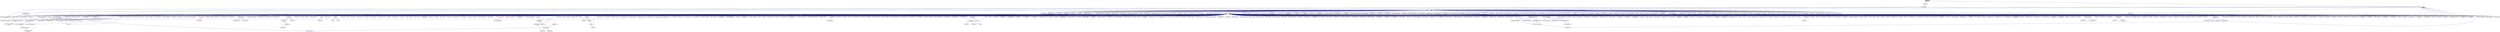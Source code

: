 digraph "channel.hpp"
{
  edge [fontname="Helvetica",fontsize="10",labelfontname="Helvetica",labelfontsize="10"];
  node [fontname="Helvetica",fontsize="10",shape=record];
  Node184 [label="channel.hpp",height=0.2,width=0.4,color="black", fillcolor="grey75", style="filled", fontcolor="black"];
  Node184 -> Node185 [dir="back",color="midnightblue",fontsize="10",style="solid",fontname="Helvetica"];
  Node185 [label="local_lcos.hpp",height=0.2,width=0.4,color="black", fillcolor="white", style="filled",URL="$db/d67/local__lcos_8hpp.html"];
  Node185 -> Node186 [dir="back",color="midnightblue",fontsize="10",style="solid",fontname="Helvetica"];
  Node186 [label="template_function_accumulator.hpp",height=0.2,width=0.4,color="black", fillcolor="white", style="filled",URL="$d7/da6/server_2template__function__accumulator_8hpp.html"];
  Node186 -> Node187 [dir="back",color="midnightblue",fontsize="10",style="solid",fontname="Helvetica"];
  Node187 [label="template_function_accumulator.cpp",height=0.2,width=0.4,color="black", fillcolor="white", style="filled",URL="$d5/d02/template__function__accumulator_8cpp.html"];
  Node186 -> Node188 [dir="back",color="midnightblue",fontsize="10",style="solid",fontname="Helvetica"];
  Node188 [label="template_function_accumulator.hpp",height=0.2,width=0.4,color="black", fillcolor="white", style="filled",URL="$d3/de9/template__function__accumulator_8hpp.html"];
  Node188 -> Node189 [dir="back",color="midnightblue",fontsize="10",style="solid",fontname="Helvetica"];
  Node189 [label="template_function_accumulator\l_client.cpp",height=0.2,width=0.4,color="black", fillcolor="white", style="filled",URL="$d0/dc6/template__function__accumulator__client_8cpp.html"];
  Node185 -> Node190 [dir="back",color="midnightblue",fontsize="10",style="solid",fontname="Helvetica"];
  Node190 [label="allgather_and_gate.hpp",height=0.2,width=0.4,color="black", fillcolor="white", style="filled",URL="$d9/dbb/allgather__and__gate_8hpp.html"];
  Node190 -> Node191 [dir="back",color="midnightblue",fontsize="10",style="solid",fontname="Helvetica"];
  Node191 [label="allgather_module.cpp",height=0.2,width=0.4,color="black", fillcolor="white", style="filled",URL="$df/de4/allgather__module_8cpp.html"];
  Node190 -> Node192 [dir="back",color="midnightblue",fontsize="10",style="solid",fontname="Helvetica"];
  Node192 [label="allgather_and_gate.cpp",height=0.2,width=0.4,color="black", fillcolor="white", style="filled",URL="$d1/d56/allgather__and__gate_8cpp.html"];
  Node190 -> Node193 [dir="back",color="midnightblue",fontsize="10",style="solid",fontname="Helvetica"];
  Node193 [label="ag_client.cpp",height=0.2,width=0.4,color="black", fillcolor="white", style="filled",URL="$d4/d5d/ag__client_8cpp.html"];
  Node185 -> Node194 [dir="back",color="midnightblue",fontsize="10",style="solid",fontname="Helvetica"];
  Node194 [label="simple_central_tuplespace.hpp",height=0.2,width=0.4,color="black", fillcolor="white", style="filled",URL="$db/d69/server_2simple__central__tuplespace_8hpp.html"];
  Node194 -> Node195 [dir="back",color="midnightblue",fontsize="10",style="solid",fontname="Helvetica"];
  Node195 [label="simple_central_tuplespace.cpp",height=0.2,width=0.4,color="black", fillcolor="white", style="filled",URL="$d3/dec/simple__central__tuplespace_8cpp.html"];
  Node194 -> Node196 [dir="back",color="midnightblue",fontsize="10",style="solid",fontname="Helvetica"];
  Node196 [label="simple_central_tuplespace.hpp",height=0.2,width=0.4,color="black", fillcolor="white", style="filled",URL="$d0/d4b/stubs_2simple__central__tuplespace_8hpp.html"];
  Node196 -> Node197 [dir="back",color="midnightblue",fontsize="10",style="solid",fontname="Helvetica"];
  Node197 [label="simple_central_tuplespace.hpp",height=0.2,width=0.4,color="black", fillcolor="white", style="filled",URL="$d5/ddd/simple__central__tuplespace_8hpp.html"];
  Node197 -> Node198 [dir="back",color="midnightblue",fontsize="10",style="solid",fontname="Helvetica"];
  Node198 [label="simple_central_tuplespace\l_client.cpp",height=0.2,width=0.4,color="black", fillcolor="white", style="filled",URL="$d1/d7b/simple__central__tuplespace__client_8cpp.html"];
  Node185 -> Node199 [dir="back",color="midnightblue",fontsize="10",style="solid",fontname="Helvetica"];
  Node199 [label="lcos.hpp",height=0.2,width=0.4,color="black", fillcolor="white", style="filled",URL="$d5/deb/lcos_8hpp.html"];
  Node199 -> Node192 [dir="back",color="midnightblue",fontsize="10",style="solid",fontname="Helvetica"];
  Node199 -> Node200 [dir="back",color="midnightblue",fontsize="10",style="solid",fontname="Helvetica"];
  Node200 [label="apex_balance.cpp",height=0.2,width=0.4,color="black", fillcolor="white", style="filled",URL="$d4/d8e/apex__balance_8cpp.html"];
  Node199 -> Node201 [dir="back",color="midnightblue",fontsize="10",style="solid",fontname="Helvetica"];
  Node201 [label="apex_policy_engine\l_active_thread_count.cpp",height=0.2,width=0.4,color="black", fillcolor="white", style="filled",URL="$d5/d01/apex__policy__engine__active__thread__count_8cpp.html"];
  Node199 -> Node202 [dir="back",color="midnightblue",fontsize="10",style="solid",fontname="Helvetica"];
  Node202 [label="apex_policy_engine\l_events.cpp",height=0.2,width=0.4,color="black", fillcolor="white", style="filled",URL="$df/d0f/apex__policy__engine__events_8cpp.html"];
  Node199 -> Node203 [dir="back",color="midnightblue",fontsize="10",style="solid",fontname="Helvetica"];
  Node203 [label="apex_policy_engine\l_periodic.cpp",height=0.2,width=0.4,color="black", fillcolor="white", style="filled",URL="$d5/d7b/apex__policy__engine__periodic_8cpp.html"];
  Node199 -> Node204 [dir="back",color="midnightblue",fontsize="10",style="solid",fontname="Helvetica"];
  Node204 [label="heartbeat.cpp",height=0.2,width=0.4,color="black", fillcolor="white", style="filled",URL="$d8/d98/heartbeat_8cpp.html"];
  Node199 -> Node205 [dir="back",color="midnightblue",fontsize="10",style="solid",fontname="Helvetica"];
  Node205 [label="hello_world_component.hpp",height=0.2,width=0.4,color="black", fillcolor="white", style="filled",URL="$df/df0/hello__world__component_8hpp.html"];
  Node205 -> Node206 [dir="back",color="midnightblue",fontsize="10",style="solid",fontname="Helvetica"];
  Node206 [label="hello_world_client.cpp",height=0.2,width=0.4,color="black", fillcolor="white", style="filled",URL="$d5/da6/hello__world__client_8cpp.html"];
  Node205 -> Node207 [dir="back",color="midnightblue",fontsize="10",style="solid",fontname="Helvetica"];
  Node207 [label="hello_world_component.cpp",height=0.2,width=0.4,color="black", fillcolor="white", style="filled",URL="$d8/daa/hello__world__component_8cpp.html"];
  Node199 -> Node208 [dir="back",color="midnightblue",fontsize="10",style="solid",fontname="Helvetica"];
  Node208 [label="row.hpp",height=0.2,width=0.4,color="black", fillcolor="white", style="filled",URL="$dc/d69/row_8hpp.html"];
  Node208 -> Node209 [dir="back",color="midnightblue",fontsize="10",style="solid",fontname="Helvetica"];
  Node209 [label="grid.hpp",height=0.2,width=0.4,color="red", fillcolor="white", style="filled",URL="$dc/d8a/grid_8hpp.html"];
  Node209 -> Node210 [dir="back",color="midnightblue",fontsize="10",style="solid",fontname="Helvetica"];
  Node210 [label="jacobi.cpp",height=0.2,width=0.4,color="black", fillcolor="white", style="filled",URL="$d2/d27/jacobi_8cpp.html"];
  Node209 -> Node211 [dir="back",color="midnightblue",fontsize="10",style="solid",fontname="Helvetica"];
  Node211 [label="solver.hpp",height=0.2,width=0.4,color="red", fillcolor="white", style="filled",URL="$db/d9a/server_2solver_8hpp.html"];
  Node211 -> Node213 [dir="back",color="midnightblue",fontsize="10",style="solid",fontname="Helvetica"];
  Node213 [label="solver.cpp",height=0.2,width=0.4,color="black", fillcolor="white", style="filled",URL="$d6/d94/solver_8cpp.html"];
  Node209 -> Node214 [dir="back",color="midnightblue",fontsize="10",style="solid",fontname="Helvetica"];
  Node214 [label="grid.cpp",height=0.2,width=0.4,color="black", fillcolor="white", style="filled",URL="$d6/d1b/jacobi__component_2grid_8cpp.html"];
  Node208 -> Node215 [dir="back",color="midnightblue",fontsize="10",style="solid",fontname="Helvetica"];
  Node215 [label="stencil_iterator.hpp",height=0.2,width=0.4,color="black", fillcolor="white", style="filled",URL="$dc/d5c/server_2stencil__iterator_8hpp.html"];
  Node215 -> Node211 [dir="back",color="midnightblue",fontsize="10",style="solid",fontname="Helvetica"];
  Node215 -> Node216 [dir="back",color="midnightblue",fontsize="10",style="solid",fontname="Helvetica"];
  Node216 [label="stencil_iterator.cpp",height=0.2,width=0.4,color="black", fillcolor="white", style="filled",URL="$d6/de1/server_2stencil__iterator_8cpp.html"];
  Node215 -> Node217 [dir="back",color="midnightblue",fontsize="10",style="solid",fontname="Helvetica"];
  Node217 [label="stencil_iterator.cpp",height=0.2,width=0.4,color="black", fillcolor="white", style="filled",URL="$d7/d71/stencil__iterator_8cpp.html"];
  Node208 -> Node214 [dir="back",color="midnightblue",fontsize="10",style="solid",fontname="Helvetica"];
  Node199 -> Node218 [dir="back",color="midnightblue",fontsize="10",style="solid",fontname="Helvetica"];
  Node218 [label="stencil_iterator.hpp",height=0.2,width=0.4,color="black", fillcolor="white", style="filled",URL="$d4/dc8/stencil__iterator_8hpp.html"];
  Node218 -> Node211 [dir="back",color="midnightblue",fontsize="10",style="solid",fontname="Helvetica"];
  Node218 -> Node215 [dir="back",color="midnightblue",fontsize="10",style="solid",fontname="Helvetica"];
  Node218 -> Node217 [dir="back",color="midnightblue",fontsize="10",style="solid",fontname="Helvetica"];
  Node199 -> Node215 [dir="back",color="midnightblue",fontsize="10",style="solid",fontname="Helvetica"];
  Node199 -> Node219 [dir="back",color="midnightblue",fontsize="10",style="solid",fontname="Helvetica"];
  Node219 [label="jacobi_hpx.cpp",height=0.2,width=0.4,color="black", fillcolor="white", style="filled",URL="$d8/d72/jacobi__hpx_8cpp.html"];
  Node199 -> Node220 [dir="back",color="midnightblue",fontsize="10",style="solid",fontname="Helvetica"];
  Node220 [label="jacobi_nonuniform_hpx.cpp",height=0.2,width=0.4,color="black", fillcolor="white", style="filled",URL="$de/d56/jacobi__nonuniform__hpx_8cpp.html"];
  Node199 -> Node221 [dir="back",color="midnightblue",fontsize="10",style="solid",fontname="Helvetica"];
  Node221 [label="enumerate_threads.cpp",height=0.2,width=0.4,color="black", fillcolor="white", style="filled",URL="$d3/dd4/enumerate__threads_8cpp.html"];
  Node199 -> Node222 [dir="back",color="midnightblue",fontsize="10",style="solid",fontname="Helvetica"];
  Node222 [label="fibonacci_await.cpp",height=0.2,width=0.4,color="black", fillcolor="white", style="filled",URL="$dc/d1c/fibonacci__await_8cpp.html"];
  Node199 -> Node223 [dir="back",color="midnightblue",fontsize="10",style="solid",fontname="Helvetica"];
  Node223 [label="fibonacci_dataflow.cpp",height=0.2,width=0.4,color="black", fillcolor="white", style="filled",URL="$df/d3d/fibonacci__dataflow_8cpp.html"];
  Node199 -> Node224 [dir="back",color="midnightblue",fontsize="10",style="solid",fontname="Helvetica"];
  Node224 [label="fibonacci_futures.cpp",height=0.2,width=0.4,color="black", fillcolor="white", style="filled",URL="$d6/de3/fibonacci__futures_8cpp.html"];
  Node199 -> Node225 [dir="back",color="midnightblue",fontsize="10",style="solid",fontname="Helvetica"];
  Node225 [label="fibonacci_futures_distributed.cpp",height=0.2,width=0.4,color="black", fillcolor="white", style="filled",URL="$d1/dc9/fibonacci__futures__distributed_8cpp.html"];
  Node199 -> Node226 [dir="back",color="midnightblue",fontsize="10",style="solid",fontname="Helvetica"];
  Node226 [label="fractals.cpp",height=0.2,width=0.4,color="black", fillcolor="white", style="filled",URL="$d8/d58/fractals_8cpp.html"];
  Node199 -> Node227 [dir="back",color="midnightblue",fontsize="10",style="solid",fontname="Helvetica"];
  Node227 [label="fractals_executor.cpp",height=0.2,width=0.4,color="black", fillcolor="white", style="filled",URL="$d9/da9/fractals__executor_8cpp.html"];
  Node199 -> Node228 [dir="back",color="midnightblue",fontsize="10",style="solid",fontname="Helvetica"];
  Node228 [label="fractals_struct.cpp",height=0.2,width=0.4,color="black", fillcolor="white", style="filled",URL="$d8/d2f/fractals__struct_8cpp.html"];
  Node199 -> Node229 [dir="back",color="midnightblue",fontsize="10",style="solid",fontname="Helvetica"];
  Node229 [label="hello_world.cpp",height=0.2,width=0.4,color="black", fillcolor="white", style="filled",URL="$d0/d67/hello__world_8cpp.html"];
  Node199 -> Node230 [dir="back",color="midnightblue",fontsize="10",style="solid",fontname="Helvetica"];
  Node230 [label="latch_local.cpp",height=0.2,width=0.4,color="black", fillcolor="white", style="filled",URL="$dd/dd3/latch__local_8cpp.html"];
  Node199 -> Node231 [dir="back",color="midnightblue",fontsize="10",style="solid",fontname="Helvetica"];
  Node231 [label="latch_remote.cpp",height=0.2,width=0.4,color="black", fillcolor="white", style="filled",URL="$df/d59/latch__remote_8cpp.html"];
  Node199 -> Node232 [dir="back",color="midnightblue",fontsize="10",style="solid",fontname="Helvetica"];
  Node232 [label="local_channel.cpp",height=0.2,width=0.4,color="black", fillcolor="white", style="filled",URL="$d0/d3e/local__channel_8cpp.html"];
  Node199 -> Node233 [dir="back",color="midnightblue",fontsize="10",style="solid",fontname="Helvetica"];
  Node233 [label="pingpong.cpp",height=0.2,width=0.4,color="black", fillcolor="white", style="filled",URL="$dd/d4d/pingpong_8cpp.html"];
  Node199 -> Node234 [dir="back",color="midnightblue",fontsize="10",style="solid",fontname="Helvetica"];
  Node234 [label="shared_mutex.cpp",height=0.2,width=0.4,color="black", fillcolor="white", style="filled",URL="$da/d0b/shared__mutex_8cpp.html"];
  Node199 -> Node235 [dir="back",color="midnightblue",fontsize="10",style="solid",fontname="Helvetica"];
  Node235 [label="wait_composition.cpp",height=0.2,width=0.4,color="black", fillcolor="white", style="filled",URL="$d6/d13/wait__composition_8cpp.html"];
  Node199 -> Node236 [dir="back",color="midnightblue",fontsize="10",style="solid",fontname="Helvetica"];
  Node236 [label="sheneos_compare.cpp",height=0.2,width=0.4,color="black", fillcolor="white", style="filled",URL="$dc/d11/sheneos__compare_8cpp.html"];
  Node199 -> Node237 [dir="back",color="midnightblue",fontsize="10",style="solid",fontname="Helvetica"];
  Node237 [label="spell_check_file.cpp",height=0.2,width=0.4,color="black", fillcolor="white", style="filled",URL="$df/df7/spell__check__file_8cpp.html"];
  Node199 -> Node238 [dir="back",color="midnightblue",fontsize="10",style="solid",fontname="Helvetica"];
  Node238 [label="spell_check_simple.cpp",height=0.2,width=0.4,color="black", fillcolor="white", style="filled",URL="$dd/d54/spell__check__simple_8cpp.html"];
  Node199 -> Node198 [dir="back",color="midnightblue",fontsize="10",style="solid",fontname="Helvetica"];
  Node199 -> Node239 [dir="back",color="midnightblue",fontsize="10",style="solid",fontname="Helvetica"];
  Node239 [label="hpx.hpp",height=0.2,width=0.4,color="red", fillcolor="white", style="filled",URL="$d0/daa/hpx_8hpp.html"];
  Node239 -> Node240 [dir="back",color="midnightblue",fontsize="10",style="solid",fontname="Helvetica"];
  Node240 [label="1d_stencil_1.cpp",height=0.2,width=0.4,color="black", fillcolor="white", style="filled",URL="$d2/db1/1d__stencil__1_8cpp.html"];
  Node239 -> Node241 [dir="back",color="midnightblue",fontsize="10",style="solid",fontname="Helvetica"];
  Node241 [label="1d_stencil_2.cpp",height=0.2,width=0.4,color="black", fillcolor="white", style="filled",URL="$d3/dd1/1d__stencil__2_8cpp.html"];
  Node239 -> Node242 [dir="back",color="midnightblue",fontsize="10",style="solid",fontname="Helvetica"];
  Node242 [label="1d_stencil_3.cpp",height=0.2,width=0.4,color="black", fillcolor="white", style="filled",URL="$db/d19/1d__stencil__3_8cpp.html"];
  Node239 -> Node243 [dir="back",color="midnightblue",fontsize="10",style="solid",fontname="Helvetica"];
  Node243 [label="1d_stencil_4.cpp",height=0.2,width=0.4,color="black", fillcolor="white", style="filled",URL="$d1/d7d/1d__stencil__4_8cpp.html"];
  Node239 -> Node244 [dir="back",color="midnightblue",fontsize="10",style="solid",fontname="Helvetica"];
  Node244 [label="1d_stencil_4_parallel.cpp",height=0.2,width=0.4,color="black", fillcolor="white", style="filled",URL="$d6/d05/1d__stencil__4__parallel_8cpp.html"];
  Node239 -> Node245 [dir="back",color="midnightblue",fontsize="10",style="solid",fontname="Helvetica"];
  Node245 [label="1d_stencil_4_repart.cpp",height=0.2,width=0.4,color="black", fillcolor="white", style="filled",URL="$d0/d6b/1d__stencil__4__repart_8cpp.html"];
  Node239 -> Node246 [dir="back",color="midnightblue",fontsize="10",style="solid",fontname="Helvetica"];
  Node246 [label="1d_stencil_4_throttle.cpp",height=0.2,width=0.4,color="black", fillcolor="white", style="filled",URL="$d6/de5/1d__stencil__4__throttle_8cpp.html"];
  Node239 -> Node247 [dir="back",color="midnightblue",fontsize="10",style="solid",fontname="Helvetica"];
  Node247 [label="1d_stencil_5.cpp",height=0.2,width=0.4,color="black", fillcolor="white", style="filled",URL="$d7/d2a/1d__stencil__5_8cpp.html"];
  Node239 -> Node248 [dir="back",color="midnightblue",fontsize="10",style="solid",fontname="Helvetica"];
  Node248 [label="1d_stencil_6.cpp",height=0.2,width=0.4,color="black", fillcolor="white", style="filled",URL="$db/de7/1d__stencil__6_8cpp.html"];
  Node239 -> Node249 [dir="back",color="midnightblue",fontsize="10",style="solid",fontname="Helvetica"];
  Node249 [label="1d_stencil_7.cpp",height=0.2,width=0.4,color="black", fillcolor="white", style="filled",URL="$d4/d5a/1d__stencil__7_8cpp.html"];
  Node239 -> Node250 [dir="back",color="midnightblue",fontsize="10",style="solid",fontname="Helvetica"];
  Node250 [label="1d_stencil_8.cpp",height=0.2,width=0.4,color="black", fillcolor="white", style="filled",URL="$df/de0/1d__stencil__8_8cpp.html"];
  Node239 -> Node251 [dir="back",color="midnightblue",fontsize="10",style="solid",fontname="Helvetica"];
  Node251 [label="accumulator.cpp",height=0.2,width=0.4,color="black", fillcolor="white", style="filled",URL="$d1/d81/accumulator_8cpp.html"];
  Node239 -> Node252 [dir="back",color="midnightblue",fontsize="10",style="solid",fontname="Helvetica"];
  Node252 [label="accumulator.hpp",height=0.2,width=0.4,color="red", fillcolor="white", style="filled",URL="$d4/d9d/server_2accumulator_8hpp.html"];
  Node252 -> Node251 [dir="back",color="midnightblue",fontsize="10",style="solid",fontname="Helvetica"];
  Node239 -> Node186 [dir="back",color="midnightblue",fontsize="10",style="solid",fontname="Helvetica"];
  Node239 -> Node255 [dir="back",color="midnightblue",fontsize="10",style="solid",fontname="Helvetica"];
  Node255 [label="template_accumulator.cpp",height=0.2,width=0.4,color="black", fillcolor="white", style="filled",URL="$d0/d4a/template__accumulator_8cpp.html"];
  Node239 -> Node187 [dir="back",color="midnightblue",fontsize="10",style="solid",fontname="Helvetica"];
  Node239 -> Node188 [dir="back",color="midnightblue",fontsize="10",style="solid",fontname="Helvetica"];
  Node239 -> Node191 [dir="back",color="midnightblue",fontsize="10",style="solid",fontname="Helvetica"];
  Node239 -> Node256 [dir="back",color="midnightblue",fontsize="10",style="solid",fontname="Helvetica"];
  Node256 [label="allgather.cpp",height=0.2,width=0.4,color="black", fillcolor="white", style="filled",URL="$d7/d06/allgather_8cpp.html"];
  Node239 -> Node192 [dir="back",color="midnightblue",fontsize="10",style="solid",fontname="Helvetica"];
  Node239 -> Node193 [dir="back",color="midnightblue",fontsize="10",style="solid",fontname="Helvetica"];
  Node239 -> Node257 [dir="back",color="midnightblue",fontsize="10",style="solid",fontname="Helvetica"];
  Node257 [label="hpx_thread_phase.cpp",height=0.2,width=0.4,color="black", fillcolor="white", style="filled",URL="$d5/dca/hpx__thread__phase_8cpp.html"];
  Node239 -> Node258 [dir="back",color="midnightblue",fontsize="10",style="solid",fontname="Helvetica"];
  Node258 [label="os_thread_num.cpp",height=0.2,width=0.4,color="black", fillcolor="white", style="filled",URL="$d2/dfb/os__thread__num_8cpp.html"];
  Node239 -> Node259 [dir="back",color="midnightblue",fontsize="10",style="solid",fontname="Helvetica"];
  Node259 [label="cancelable_action.cpp",height=0.2,width=0.4,color="black", fillcolor="white", style="filled",URL="$d5/d0c/cancelable__action_8cpp.html"];
  Node239 -> Node260 [dir="back",color="midnightblue",fontsize="10",style="solid",fontname="Helvetica"];
  Node260 [label="cancelable_action.hpp",height=0.2,width=0.4,color="black", fillcolor="white", style="filled",URL="$d5/d4d/server_2cancelable__action_8hpp.html"];
  Node260 -> Node259 [dir="back",color="midnightblue",fontsize="10",style="solid",fontname="Helvetica"];
  Node260 -> Node261 [dir="back",color="midnightblue",fontsize="10",style="solid",fontname="Helvetica"];
  Node261 [label="cancelable_action.hpp",height=0.2,width=0.4,color="red", fillcolor="white", style="filled",URL="$d0/da3/stubs_2cancelable__action_8hpp.html"];
  Node239 -> Node261 [dir="back",color="midnightblue",fontsize="10",style="solid",fontname="Helvetica"];
  Node239 -> Node263 [dir="back",color="midnightblue",fontsize="10",style="solid",fontname="Helvetica"];
  Node263 [label="cancelable_action_client.cpp",height=0.2,width=0.4,color="black", fillcolor="white", style="filled",URL="$d1/db8/cancelable__action__client_8cpp.html"];
  Node239 -> Node264 [dir="back",color="midnightblue",fontsize="10",style="solid",fontname="Helvetica"];
  Node264 [label="cublas_matmul.cpp",height=0.2,width=0.4,color="black", fillcolor="white", style="filled",URL="$dd/d84/cublas__matmul_8cpp.html"];
  Node239 -> Node265 [dir="back",color="midnightblue",fontsize="10",style="solid",fontname="Helvetica"];
  Node265 [label="win_perf_counters.cpp",height=0.2,width=0.4,color="black", fillcolor="white", style="filled",URL="$d8/d11/win__perf__counters_8cpp.html"];
  Node239 -> Node266 [dir="back",color="midnightblue",fontsize="10",style="solid",fontname="Helvetica"];
  Node266 [label="win_perf_counters.hpp",height=0.2,width=0.4,color="black", fillcolor="white", style="filled",URL="$d5/da7/win__perf__counters_8hpp.html"];
  Node239 -> Node205 [dir="back",color="midnightblue",fontsize="10",style="solid",fontname="Helvetica"];
  Node239 -> Node267 [dir="back",color="midnightblue",fontsize="10",style="solid",fontname="Helvetica"];
  Node267 [label="interpolate1d.cpp",height=0.2,width=0.4,color="black", fillcolor="white", style="filled",URL="$d0/d05/interpolate1d_8cpp.html"];
  Node239 -> Node268 [dir="back",color="midnightblue",fontsize="10",style="solid",fontname="Helvetica"];
  Node268 [label="partition.hpp",height=0.2,width=0.4,color="black", fillcolor="white", style="filled",URL="$d0/d7a/examples_2interpolate1d_2interpolate1d_2partition_8hpp.html"];
  Node268 -> Node267 [dir="back",color="midnightblue",fontsize="10",style="solid",fontname="Helvetica"];
  Node268 -> Node269 [dir="back",color="midnightblue",fontsize="10",style="solid",fontname="Helvetica"];
  Node269 [label="interpolate1d.hpp",height=0.2,width=0.4,color="red", fillcolor="white", style="filled",URL="$d4/dc7/interpolate1d_8hpp.html"];
  Node269 -> Node267 [dir="back",color="midnightblue",fontsize="10",style="solid",fontname="Helvetica"];
  Node239 -> Node271 [dir="back",color="midnightblue",fontsize="10",style="solid",fontname="Helvetica"];
  Node271 [label="partition.hpp",height=0.2,width=0.4,color="black", fillcolor="white", style="filled",URL="$d0/dff/examples_2interpolate1d_2interpolate1d_2server_2partition_8hpp.html"];
  Node271 -> Node268 [dir="back",color="midnightblue",fontsize="10",style="solid",fontname="Helvetica"];
  Node271 -> Node272 [dir="back",color="midnightblue",fontsize="10",style="solid",fontname="Helvetica"];
  Node272 [label="partition.cpp",height=0.2,width=0.4,color="black", fillcolor="white", style="filled",URL="$d0/d4f/examples_2interpolate1d_2interpolate1d_2server_2partition_8cpp.html"];
  Node239 -> Node269 [dir="back",color="midnightblue",fontsize="10",style="solid",fontname="Helvetica"];
  Node239 -> Node273 [dir="back",color="midnightblue",fontsize="10",style="solid",fontname="Helvetica"];
  Node273 [label="read_values.cpp",height=0.2,width=0.4,color="black", fillcolor="white", style="filled",URL="$d0/d8c/interpolate1d_2interpolate1d_2read__values_8cpp.html"];
  Node239 -> Node272 [dir="back",color="midnightblue",fontsize="10",style="solid",fontname="Helvetica"];
  Node239 -> Node210 [dir="back",color="midnightblue",fontsize="10",style="solid",fontname="Helvetica"];
  Node239 -> Node214 [dir="back",color="midnightblue",fontsize="10",style="solid",fontname="Helvetica"];
  Node239 -> Node274 [dir="back",color="midnightblue",fontsize="10",style="solid",fontname="Helvetica"];
  Node274 [label="row.cpp",height=0.2,width=0.4,color="black", fillcolor="white", style="filled",URL="$d3/d86/server_2row_8cpp.html"];
  Node239 -> Node213 [dir="back",color="midnightblue",fontsize="10",style="solid",fontname="Helvetica"];
  Node239 -> Node216 [dir="back",color="midnightblue",fontsize="10",style="solid",fontname="Helvetica"];
  Node239 -> Node217 [dir="back",color="midnightblue",fontsize="10",style="solid",fontname="Helvetica"];
  Node239 -> Node275 [dir="back",color="midnightblue",fontsize="10",style="solid",fontname="Helvetica"];
  Node275 [label="jacobi.cpp",height=0.2,width=0.4,color="black", fillcolor="white", style="filled",URL="$d3/d44/smp_2jacobi_8cpp.html"];
  Node239 -> Node219 [dir="back",color="midnightblue",fontsize="10",style="solid",fontname="Helvetica"];
  Node239 -> Node276 [dir="back",color="midnightblue",fontsize="10",style="solid",fontname="Helvetica"];
  Node276 [label="jacobi_nonuniform.cpp",height=0.2,width=0.4,color="black", fillcolor="white", style="filled",URL="$dd/ddc/jacobi__nonuniform_8cpp.html"];
  Node239 -> Node220 [dir="back",color="midnightblue",fontsize="10",style="solid",fontname="Helvetica"];
  Node239 -> Node277 [dir="back",color="midnightblue",fontsize="10",style="solid",fontname="Helvetica"];
  Node277 [label="nqueen.cpp",height=0.2,width=0.4,color="black", fillcolor="white", style="filled",URL="$db/dca/nqueen_8cpp.html"];
  Node239 -> Node278 [dir="back",color="midnightblue",fontsize="10",style="solid",fontname="Helvetica"];
  Node278 [label="nqueen.hpp",height=0.2,width=0.4,color="red", fillcolor="white", style="filled",URL="$de/d58/server_2nqueen_8hpp.html"];
  Node278 -> Node277 [dir="back",color="midnightblue",fontsize="10",style="solid",fontname="Helvetica"];
  Node239 -> Node281 [dir="back",color="midnightblue",fontsize="10",style="solid",fontname="Helvetica"];
  Node281 [label="nqueen_client.cpp",height=0.2,width=0.4,color="black", fillcolor="white", style="filled",URL="$d3/d5e/nqueen__client_8cpp.html"];
  Node239 -> Node282 [dir="back",color="midnightblue",fontsize="10",style="solid",fontname="Helvetica"];
  Node282 [label="sine.cpp",height=0.2,width=0.4,color="black", fillcolor="white", style="filled",URL="$d3/d0d/server_2sine_8cpp.html"];
  Node239 -> Node283 [dir="back",color="midnightblue",fontsize="10",style="solid",fontname="Helvetica"];
  Node283 [label="sine.hpp",height=0.2,width=0.4,color="black", fillcolor="white", style="filled",URL="$d8/dac/sine_8hpp.html"];
  Node283 -> Node282 [dir="back",color="midnightblue",fontsize="10",style="solid",fontname="Helvetica"];
  Node283 -> Node284 [dir="back",color="midnightblue",fontsize="10",style="solid",fontname="Helvetica"];
  Node284 [label="sine.cpp",height=0.2,width=0.4,color="black", fillcolor="white", style="filled",URL="$d5/dd8/sine_8cpp.html"];
  Node239 -> Node284 [dir="back",color="midnightblue",fontsize="10",style="solid",fontname="Helvetica"];
  Node239 -> Node285 [dir="back",color="midnightblue",fontsize="10",style="solid",fontname="Helvetica"];
  Node285 [label="sine_client.cpp",height=0.2,width=0.4,color="black", fillcolor="white", style="filled",URL="$db/d62/sine__client_8cpp.html"];
  Node239 -> Node286 [dir="back",color="midnightblue",fontsize="10",style="solid",fontname="Helvetica"];
  Node286 [label="qt.cpp",height=0.2,width=0.4,color="black", fillcolor="white", style="filled",URL="$df/d90/qt_8cpp.html"];
  Node239 -> Node287 [dir="back",color="midnightblue",fontsize="10",style="solid",fontname="Helvetica"];
  Node287 [label="queue_client.cpp",height=0.2,width=0.4,color="black", fillcolor="white", style="filled",URL="$d7/d96/queue__client_8cpp.html"];
  Node239 -> Node288 [dir="back",color="midnightblue",fontsize="10",style="solid",fontname="Helvetica"];
  Node288 [label="customize_async.cpp",height=0.2,width=0.4,color="black", fillcolor="white", style="filled",URL="$d0/d82/customize__async_8cpp.html"];
  Node239 -> Node289 [dir="back",color="midnightblue",fontsize="10",style="solid",fontname="Helvetica"];
  Node289 [label="data_actions.cpp",height=0.2,width=0.4,color="black", fillcolor="white", style="filled",URL="$dc/d68/data__actions_8cpp.html"];
  Node239 -> Node290 [dir="back",color="midnightblue",fontsize="10",style="solid",fontname="Helvetica"];
  Node290 [label="error_handling.cpp",height=0.2,width=0.4,color="black", fillcolor="white", style="filled",URL="$d9/d96/error__handling_8cpp.html"];
  Node239 -> Node291 [dir="back",color="midnightblue",fontsize="10",style="solid",fontname="Helvetica"];
  Node291 [label="event_synchronization.cpp",height=0.2,width=0.4,color="black", fillcolor="white", style="filled",URL="$d0/d35/event__synchronization_8cpp.html"];
  Node239 -> Node292 [dir="back",color="midnightblue",fontsize="10",style="solid",fontname="Helvetica"];
  Node292 [label="factorial.cpp",height=0.2,width=0.4,color="black", fillcolor="white", style="filled",URL="$d9/d00/factorial_8cpp.html"];
  Node239 -> Node293 [dir="back",color="midnightblue",fontsize="10",style="solid",fontname="Helvetica"];
  Node293 [label="file_serialization.cpp",height=0.2,width=0.4,color="black", fillcolor="white", style="filled",URL="$de/d58/file__serialization_8cpp.html"];
  Node239 -> Node294 [dir="back",color="midnightblue",fontsize="10",style="solid",fontname="Helvetica"];
  Node294 [label="init_globally.cpp",height=0.2,width=0.4,color="black", fillcolor="white", style="filled",URL="$d6/dad/init__globally_8cpp.html"];
  Node239 -> Node295 [dir="back",color="midnightblue",fontsize="10",style="solid",fontname="Helvetica"];
  Node295 [label="interest_calculator.cpp",height=0.2,width=0.4,color="black", fillcolor="white", style="filled",URL="$d2/d86/interest__calculator_8cpp.html"];
  Node239 -> Node296 [dir="back",color="midnightblue",fontsize="10",style="solid",fontname="Helvetica"];
  Node296 [label="non_atomic_rma.cpp",height=0.2,width=0.4,color="black", fillcolor="white", style="filled",URL="$d7/d8b/non__atomic__rma_8cpp.html"];
  Node239 -> Node297 [dir="back",color="midnightblue",fontsize="10",style="solid",fontname="Helvetica"];
  Node297 [label="partitioned_vector\l_spmd_foreach.cpp",height=0.2,width=0.4,color="black", fillcolor="white", style="filled",URL="$db/d7c/partitioned__vector__spmd__foreach_8cpp.html"];
  Node239 -> Node298 [dir="back",color="midnightblue",fontsize="10",style="solid",fontname="Helvetica"];
  Node298 [label="pipeline1.cpp",height=0.2,width=0.4,color="black", fillcolor="white", style="filled",URL="$d5/d77/pipeline1_8cpp.html"];
  Node239 -> Node299 [dir="back",color="midnightblue",fontsize="10",style="solid",fontname="Helvetica"];
  Node299 [label="quicksort.cpp",height=0.2,width=0.4,color="black", fillcolor="white", style="filled",URL="$d3/d1e/quicksort_8cpp.html"];
  Node239 -> Node300 [dir="back",color="midnightblue",fontsize="10",style="solid",fontname="Helvetica"];
  Node300 [label="receive_buffer.cpp",height=0.2,width=0.4,color="black", fillcolor="white", style="filled",URL="$d7/d10/receive__buffer_8cpp.html"];
  Node239 -> Node301 [dir="back",color="midnightblue",fontsize="10",style="solid",fontname="Helvetica"];
  Node301 [label="safe_object.cpp",height=0.2,width=0.4,color="black", fillcolor="white", style="filled",URL="$dd/d52/safe__object_8cpp.html"];
  Node239 -> Node302 [dir="back",color="midnightblue",fontsize="10",style="solid",fontname="Helvetica"];
  Node302 [label="sort_by_key_demo.cpp",height=0.2,width=0.4,color="black", fillcolor="white", style="filled",URL="$da/d20/sort__by__key__demo_8cpp.html"];
  Node239 -> Node303 [dir="back",color="midnightblue",fontsize="10",style="solid",fontname="Helvetica"];
  Node303 [label="timed_wake.cpp",height=0.2,width=0.4,color="black", fillcolor="white", style="filled",URL="$d8/df9/timed__wake_8cpp.html"];
  Node239 -> Node304 [dir="back",color="midnightblue",fontsize="10",style="solid",fontname="Helvetica"];
  Node304 [label="vector_counting_dotproduct.cpp",height=0.2,width=0.4,color="black", fillcolor="white", style="filled",URL="$df/de9/vector__counting__dotproduct_8cpp.html"];
  Node239 -> Node305 [dir="back",color="midnightblue",fontsize="10",style="solid",fontname="Helvetica"];
  Node305 [label="vector_zip_dotproduct.cpp",height=0.2,width=0.4,color="black", fillcolor="white", style="filled",URL="$dc/d18/vector__zip__dotproduct_8cpp.html"];
  Node239 -> Node306 [dir="back",color="midnightblue",fontsize="10",style="solid",fontname="Helvetica"];
  Node306 [label="zerocopy_rdma.cpp",height=0.2,width=0.4,color="black", fillcolor="white", style="filled",URL="$d1/dad/zerocopy__rdma_8cpp.html"];
  Node239 -> Node307 [dir="back",color="midnightblue",fontsize="10",style="solid",fontname="Helvetica"];
  Node307 [label="random_mem_access.cpp",height=0.2,width=0.4,color="black", fillcolor="white", style="filled",URL="$d1/d51/random__mem__access_8cpp.html"];
  Node239 -> Node308 [dir="back",color="midnightblue",fontsize="10",style="solid",fontname="Helvetica"];
  Node308 [label="random_mem_access.hpp",height=0.2,width=0.4,color="red", fillcolor="white", style="filled",URL="$d0/d19/server_2random__mem__access_8hpp.html"];
  Node308 -> Node307 [dir="back",color="midnightblue",fontsize="10",style="solid",fontname="Helvetica"];
  Node239 -> Node311 [dir="back",color="midnightblue",fontsize="10",style="solid",fontname="Helvetica"];
  Node311 [label="random_mem_access_client.cpp",height=0.2,width=0.4,color="black", fillcolor="white", style="filled",URL="$df/d1b/random__mem__access__client_8cpp.html"];
  Node239 -> Node312 [dir="back",color="midnightblue",fontsize="10",style="solid",fontname="Helvetica"];
  Node312 [label="oversubscribing_resource\l_partitioner.cpp",height=0.2,width=0.4,color="black", fillcolor="white", style="filled",URL="$dd/dee/oversubscribing__resource__partitioner_8cpp.html"];
  Node239 -> Node313 [dir="back",color="midnightblue",fontsize="10",style="solid",fontname="Helvetica"];
  Node313 [label="simple_resource_partitioner.cpp",height=0.2,width=0.4,color="black", fillcolor="white", style="filled",URL="$d5/df9/simple__resource__partitioner_8cpp.html"];
  Node239 -> Node314 [dir="back",color="midnightblue",fontsize="10",style="solid",fontname="Helvetica"];
  Node314 [label="dimension.hpp",height=0.2,width=0.4,color="red", fillcolor="white", style="filled",URL="$d6/d39/sheneos_2sheneos_2dimension_8hpp.html"];
  Node314 -> Node320 [dir="back",color="midnightblue",fontsize="10",style="solid",fontname="Helvetica"];
  Node320 [label="partition3d.hpp",height=0.2,width=0.4,color="black", fillcolor="white", style="filled",URL="$dd/dbf/server_2partition3d_8hpp.html"];
  Node320 -> Node321 [dir="back",color="midnightblue",fontsize="10",style="solid",fontname="Helvetica"];
  Node321 [label="partition3d.hpp",height=0.2,width=0.4,color="black", fillcolor="white", style="filled",URL="$d1/d50/partition3d_8hpp.html"];
  Node321 -> Node317 [dir="back",color="midnightblue",fontsize="10",style="solid",fontname="Helvetica"];
  Node317 [label="interpolator.cpp",height=0.2,width=0.4,color="black", fillcolor="white", style="filled",URL="$d5/d02/interpolator_8cpp.html"];
  Node321 -> Node322 [dir="back",color="midnightblue",fontsize="10",style="solid",fontname="Helvetica"];
  Node322 [label="interpolator.hpp",height=0.2,width=0.4,color="red", fillcolor="white", style="filled",URL="$dc/d3b/interpolator_8hpp.html"];
  Node322 -> Node317 [dir="back",color="midnightblue",fontsize="10",style="solid",fontname="Helvetica"];
  Node322 -> Node236 [dir="back",color="midnightblue",fontsize="10",style="solid",fontname="Helvetica"];
  Node322 -> Node324 [dir="back",color="midnightblue",fontsize="10",style="solid",fontname="Helvetica"];
  Node324 [label="sheneos_test.cpp",height=0.2,width=0.4,color="black", fillcolor="white", style="filled",URL="$d4/d6e/sheneos__test_8cpp.html"];
  Node320 -> Node319 [dir="back",color="midnightblue",fontsize="10",style="solid",fontname="Helvetica"];
  Node319 [label="partition3d.cpp",height=0.2,width=0.4,color="black", fillcolor="white", style="filled",URL="$de/d70/partition3d_8cpp.html"];
  Node239 -> Node317 [dir="back",color="midnightblue",fontsize="10",style="solid",fontname="Helvetica"];
  Node239 -> Node321 [dir="back",color="midnightblue",fontsize="10",style="solid",fontname="Helvetica"];
  Node239 -> Node320 [dir="back",color="midnightblue",fontsize="10",style="solid",fontname="Helvetica"];
  Node239 -> Node322 [dir="back",color="midnightblue",fontsize="10",style="solid",fontname="Helvetica"];
  Node239 -> Node325 [dir="back",color="midnightblue",fontsize="10",style="solid",fontname="Helvetica"];
  Node325 [label="configuration.hpp",height=0.2,width=0.4,color="red", fillcolor="white", style="filled",URL="$dc/d0a/configuration_8hpp.html"];
  Node325 -> Node322 [dir="back",color="midnightblue",fontsize="10",style="solid",fontname="Helvetica"];
  Node239 -> Node318 [dir="back",color="midnightblue",fontsize="10",style="solid",fontname="Helvetica"];
  Node318 [label="read_values.cpp",height=0.2,width=0.4,color="black", fillcolor="white", style="filled",URL="$d7/da4/sheneos_2sheneos_2read__values_8cpp.html"];
  Node239 -> Node319 [dir="back",color="midnightblue",fontsize="10",style="solid",fontname="Helvetica"];
  Node239 -> Node324 [dir="back",color="midnightblue",fontsize="10",style="solid",fontname="Helvetica"];
  Node239 -> Node327 [dir="back",color="midnightblue",fontsize="10",style="solid",fontname="Helvetica"];
  Node327 [label="startup_shutdown.cpp",height=0.2,width=0.4,color="black", fillcolor="white", style="filled",URL="$d3/dfc/server_2startup__shutdown_8cpp.html"];
  Node239 -> Node328 [dir="back",color="midnightblue",fontsize="10",style="solid",fontname="Helvetica"];
  Node328 [label="startup_shutdown.cpp",height=0.2,width=0.4,color="black", fillcolor="white", style="filled",URL="$d0/ddb/startup__shutdown_8cpp.html"];
  Node239 -> Node329 [dir="back",color="midnightblue",fontsize="10",style="solid",fontname="Helvetica"];
  Node329 [label="spin.cpp",height=0.2,width=0.4,color="black", fillcolor="white", style="filled",URL="$d7/df2/spin_8cpp.html"];
  Node239 -> Node330 [dir="back",color="midnightblue",fontsize="10",style="solid",fontname="Helvetica"];
  Node330 [label="throttle.cpp",height=0.2,width=0.4,color="black", fillcolor="white", style="filled",URL="$de/d56/server_2throttle_8cpp.html"];
  Node239 -> Node331 [dir="back",color="midnightblue",fontsize="10",style="solid",fontname="Helvetica"];
  Node331 [label="throttle.hpp",height=0.2,width=0.4,color="black", fillcolor="white", style="filled",URL="$db/dc9/server_2throttle_8hpp.html"];
  Node331 -> Node330 [dir="back",color="midnightblue",fontsize="10",style="solid",fontname="Helvetica"];
  Node331 -> Node332 [dir="back",color="midnightblue",fontsize="10",style="solid",fontname="Helvetica"];
  Node332 [label="throttle.hpp",height=0.2,width=0.4,color="black", fillcolor="white", style="filled",URL="$d5/dec/stubs_2throttle_8hpp.html"];
  Node332 -> Node333 [dir="back",color="midnightblue",fontsize="10",style="solid",fontname="Helvetica"];
  Node333 [label="throttle.hpp",height=0.2,width=0.4,color="red", fillcolor="white", style="filled",URL="$d2/d2e/throttle_8hpp.html"];
  Node333 -> Node334 [dir="back",color="midnightblue",fontsize="10",style="solid",fontname="Helvetica"];
  Node334 [label="throttle.cpp",height=0.2,width=0.4,color="black", fillcolor="white", style="filled",URL="$db/d02/throttle_8cpp.html"];
  Node239 -> Node332 [dir="back",color="midnightblue",fontsize="10",style="solid",fontname="Helvetica"];
  Node239 -> Node334 [dir="back",color="midnightblue",fontsize="10",style="solid",fontname="Helvetica"];
  Node239 -> Node333 [dir="back",color="midnightblue",fontsize="10",style="solid",fontname="Helvetica"];
  Node239 -> Node336 [dir="back",color="midnightblue",fontsize="10",style="solid",fontname="Helvetica"];
  Node336 [label="transpose_await.cpp",height=0.2,width=0.4,color="black", fillcolor="white", style="filled",URL="$de/d68/transpose__await_8cpp.html"];
  Node239 -> Node337 [dir="back",color="midnightblue",fontsize="10",style="solid",fontname="Helvetica"];
  Node337 [label="transpose_block.cpp",height=0.2,width=0.4,color="black", fillcolor="white", style="filled",URL="$d0/de1/transpose__block_8cpp.html"];
  Node239 -> Node338 [dir="back",color="midnightblue",fontsize="10",style="solid",fontname="Helvetica"];
  Node338 [label="transpose_block_numa.cpp",height=0.2,width=0.4,color="black", fillcolor="white", style="filled",URL="$dd/d3b/transpose__block__numa_8cpp.html"];
  Node239 -> Node339 [dir="back",color="midnightblue",fontsize="10",style="solid",fontname="Helvetica"];
  Node339 [label="transpose_serial.cpp",height=0.2,width=0.4,color="black", fillcolor="white", style="filled",URL="$db/d74/transpose__serial_8cpp.html"];
  Node239 -> Node340 [dir="back",color="midnightblue",fontsize="10",style="solid",fontname="Helvetica"];
  Node340 [label="transpose_serial_block.cpp",height=0.2,width=0.4,color="black", fillcolor="white", style="filled",URL="$d8/daa/transpose__serial__block_8cpp.html"];
  Node239 -> Node341 [dir="back",color="midnightblue",fontsize="10",style="solid",fontname="Helvetica"];
  Node341 [label="transpose_serial_vector.cpp",height=0.2,width=0.4,color="black", fillcolor="white", style="filled",URL="$d4/d04/transpose__serial__vector_8cpp.html"];
  Node239 -> Node342 [dir="back",color="midnightblue",fontsize="10",style="solid",fontname="Helvetica"];
  Node342 [label="transpose_smp.cpp",height=0.2,width=0.4,color="black", fillcolor="white", style="filled",URL="$d2/d99/transpose__smp_8cpp.html"];
  Node239 -> Node343 [dir="back",color="midnightblue",fontsize="10",style="solid",fontname="Helvetica"];
  Node343 [label="transpose_smp_block.cpp",height=0.2,width=0.4,color="black", fillcolor="white", style="filled",URL="$da/d4d/transpose__smp__block_8cpp.html"];
  Node239 -> Node194 [dir="back",color="midnightblue",fontsize="10",style="solid",fontname="Helvetica"];
  Node239 -> Node344 [dir="back",color="midnightblue",fontsize="10",style="solid",fontname="Helvetica"];
  Node344 [label="tuples_warehouse.hpp",height=0.2,width=0.4,color="black", fillcolor="white", style="filled",URL="$da/de6/tuples__warehouse_8hpp.html"];
  Node344 -> Node194 [dir="back",color="midnightblue",fontsize="10",style="solid",fontname="Helvetica"];
  Node239 -> Node195 [dir="back",color="midnightblue",fontsize="10",style="solid",fontname="Helvetica"];
  Node239 -> Node345 [dir="back",color="midnightblue",fontsize="10",style="solid",fontname="Helvetica"];
  Node345 [label="hpx_runtime.cpp",height=0.2,width=0.4,color="black", fillcolor="white", style="filled",URL="$d7/d1e/hpx__runtime_8cpp.html"];
  Node239 -> Node346 [dir="back",color="midnightblue",fontsize="10",style="solid",fontname="Helvetica"];
  Node346 [label="synchronize.cpp",height=0.2,width=0.4,color="black", fillcolor="white", style="filled",URL="$da/da2/synchronize_8cpp.html"];
  Node239 -> Node347 [dir="back",color="midnightblue",fontsize="10",style="solid",fontname="Helvetica"];
  Node347 [label="agas_cache_timings.cpp",height=0.2,width=0.4,color="black", fillcolor="white", style="filled",URL="$dd/d37/agas__cache__timings_8cpp.html"];
  Node239 -> Node348 [dir="back",color="midnightblue",fontsize="10",style="solid",fontname="Helvetica"];
  Node348 [label="async_overheads.cpp",height=0.2,width=0.4,color="black", fillcolor="white", style="filled",URL="$de/da6/async__overheads_8cpp.html"];
  Node239 -> Node349 [dir="back",color="midnightblue",fontsize="10",style="solid",fontname="Helvetica"];
  Node349 [label="coroutines_call_overhead.cpp",height=0.2,width=0.4,color="black", fillcolor="white", style="filled",URL="$da/d1e/coroutines__call__overhead_8cpp.html"];
  Node239 -> Node350 [dir="back",color="midnightblue",fontsize="10",style="solid",fontname="Helvetica"];
  Node350 [label="foreach_scaling.cpp",height=0.2,width=0.4,color="black", fillcolor="white", style="filled",URL="$d4/d94/foreach__scaling_8cpp.html"];
  Node239 -> Node351 [dir="back",color="midnightblue",fontsize="10",style="solid",fontname="Helvetica"];
  Node351 [label="function_object_wrapper\l_overhead.cpp",height=0.2,width=0.4,color="black", fillcolor="white", style="filled",URL="$d5/d6f/function__object__wrapper__overhead_8cpp.html"];
  Node239 -> Node352 [dir="back",color="midnightblue",fontsize="10",style="solid",fontname="Helvetica"];
  Node352 [label="hpx_homogeneous_timed\l_task_spawn_executors.cpp",height=0.2,width=0.4,color="black", fillcolor="white", style="filled",URL="$d1/d3b/hpx__homogeneous__timed__task__spawn__executors_8cpp.html"];
  Node239 -> Node353 [dir="back",color="midnightblue",fontsize="10",style="solid",fontname="Helvetica"];
  Node353 [label="htts2_hpx.cpp",height=0.2,width=0.4,color="black", fillcolor="white", style="filled",URL="$d2/daf/htts2__hpx_8cpp.html"];
  Node239 -> Node354 [dir="back",color="midnightblue",fontsize="10",style="solid",fontname="Helvetica"];
  Node354 [label="partitioned_vector\l_foreach.cpp",height=0.2,width=0.4,color="black", fillcolor="white", style="filled",URL="$df/d5f/partitioned__vector__foreach_8cpp.html"];
  Node239 -> Node355 [dir="back",color="midnightblue",fontsize="10",style="solid",fontname="Helvetica"];
  Node355 [label="serialization_overhead.cpp",height=0.2,width=0.4,color="black", fillcolor="white", style="filled",URL="$d3/df8/serialization__overhead_8cpp.html"];
  Node239 -> Node356 [dir="back",color="midnightblue",fontsize="10",style="solid",fontname="Helvetica"];
  Node356 [label="sizeof.cpp",height=0.2,width=0.4,color="black", fillcolor="white", style="filled",URL="$d3/d0f/sizeof_8cpp.html"];
  Node239 -> Node357 [dir="back",color="midnightblue",fontsize="10",style="solid",fontname="Helvetica"];
  Node357 [label="skynet.cpp",height=0.2,width=0.4,color="black", fillcolor="white", style="filled",URL="$d0/dc3/skynet_8cpp.html"];
  Node239 -> Node358 [dir="back",color="midnightblue",fontsize="10",style="solid",fontname="Helvetica"];
  Node358 [label="stencil3_iterators.cpp",height=0.2,width=0.4,color="black", fillcolor="white", style="filled",URL="$db/d9e/stencil3__iterators_8cpp.html"];
  Node239 -> Node359 [dir="back",color="midnightblue",fontsize="10",style="solid",fontname="Helvetica"];
  Node359 [label="stream.cpp",height=0.2,width=0.4,color="black", fillcolor="white", style="filled",URL="$da/d5f/stream_8cpp.html"];
  Node239 -> Node360 [dir="back",color="midnightblue",fontsize="10",style="solid",fontname="Helvetica"];
  Node360 [label="timed_task_spawn.cpp",height=0.2,width=0.4,color="black", fillcolor="white", style="filled",URL="$df/de1/timed__task__spawn_8cpp.html"];
  Node239 -> Node361 [dir="back",color="midnightblue",fontsize="10",style="solid",fontname="Helvetica"];
  Node361 [label="transform_reduce_binary\l_scaling.cpp",height=0.2,width=0.4,color="black", fillcolor="white", style="filled",URL="$d1/dae/transform__reduce__binary__scaling_8cpp.html"];
  Node239 -> Node362 [dir="back",color="midnightblue",fontsize="10",style="solid",fontname="Helvetica"];
  Node362 [label="transform_reduce_scaling.cpp",height=0.2,width=0.4,color="black", fillcolor="white", style="filled",URL="$db/d2a/transform__reduce__scaling_8cpp.html"];
  Node239 -> Node363 [dir="back",color="midnightblue",fontsize="10",style="solid",fontname="Helvetica"];
  Node363 [label="minmax_element_performance.cpp",height=0.2,width=0.4,color="black", fillcolor="white", style="filled",URL="$d9/d93/minmax__element__performance_8cpp.html"];
  Node239 -> Node364 [dir="back",color="midnightblue",fontsize="10",style="solid",fontname="Helvetica"];
  Node364 [label="barrier_performance.cpp",height=0.2,width=0.4,color="black", fillcolor="white", style="filled",URL="$d6/d6c/barrier__performance_8cpp.html"];
  Node239 -> Node365 [dir="back",color="midnightblue",fontsize="10",style="solid",fontname="Helvetica"];
  Node365 [label="network_storage.cpp",height=0.2,width=0.4,color="black", fillcolor="white", style="filled",URL="$db/daa/network__storage_8cpp.html"];
  Node239 -> Node366 [dir="back",color="midnightblue",fontsize="10",style="solid",fontname="Helvetica"];
  Node366 [label="simple_profiler.hpp",height=0.2,width=0.4,color="black", fillcolor="white", style="filled",URL="$d8/d02/simple__profiler_8hpp.html"];
  Node366 -> Node365 [dir="back",color="midnightblue",fontsize="10",style="solid",fontname="Helvetica"];
  Node239 -> Node367 [dir="back",color="midnightblue",fontsize="10",style="solid",fontname="Helvetica"];
  Node367 [label="osu_bcast.cpp",height=0.2,width=0.4,color="black", fillcolor="white", style="filled",URL="$d3/dca/osu__bcast_8cpp.html"];
  Node239 -> Node368 [dir="back",color="midnightblue",fontsize="10",style="solid",fontname="Helvetica"];
  Node368 [label="osu_bibw.cpp",height=0.2,width=0.4,color="black", fillcolor="white", style="filled",URL="$d2/d04/osu__bibw_8cpp.html"];
  Node239 -> Node369 [dir="back",color="midnightblue",fontsize="10",style="solid",fontname="Helvetica"];
  Node369 [label="osu_bw.cpp",height=0.2,width=0.4,color="black", fillcolor="white", style="filled",URL="$d4/d20/osu__bw_8cpp.html"];
  Node239 -> Node370 [dir="back",color="midnightblue",fontsize="10",style="solid",fontname="Helvetica"];
  Node370 [label="osu_latency.cpp",height=0.2,width=0.4,color="black", fillcolor="white", style="filled",URL="$df/d58/osu__latency_8cpp.html"];
  Node239 -> Node371 [dir="back",color="midnightblue",fontsize="10",style="solid",fontname="Helvetica"];
  Node371 [label="osu_multi_lat.cpp",height=0.2,width=0.4,color="black", fillcolor="white", style="filled",URL="$d7/d91/osu__multi__lat_8cpp.html"];
  Node239 -> Node372 [dir="back",color="midnightblue",fontsize="10",style="solid",fontname="Helvetica"];
  Node372 [label="osu_scatter.cpp",height=0.2,width=0.4,color="black", fillcolor="white", style="filled",URL="$d4/d4c/osu__scatter_8cpp.html"];
  Node239 -> Node373 [dir="back",color="midnightblue",fontsize="10",style="solid",fontname="Helvetica"];
  Node373 [label="pingpong_performance.cpp",height=0.2,width=0.4,color="black", fillcolor="white", style="filled",URL="$de/d03/pingpong__performance_8cpp.html"];
  Node239 -> Node374 [dir="back",color="midnightblue",fontsize="10",style="solid",fontname="Helvetica"];
  Node374 [label="benchmark_is_heap.cpp",height=0.2,width=0.4,color="black", fillcolor="white", style="filled",URL="$da/d4f/benchmark__is__heap_8cpp.html"];
  Node239 -> Node375 [dir="back",color="midnightblue",fontsize="10",style="solid",fontname="Helvetica"];
  Node375 [label="benchmark_is_heap_until.cpp",height=0.2,width=0.4,color="black", fillcolor="white", style="filled",URL="$dc/df5/benchmark__is__heap__until_8cpp.html"];
  Node239 -> Node376 [dir="back",color="midnightblue",fontsize="10",style="solid",fontname="Helvetica"];
  Node376 [label="benchmark_merge.cpp",height=0.2,width=0.4,color="black", fillcolor="white", style="filled",URL="$dd/d49/benchmark__merge_8cpp.html"];
  Node239 -> Node377 [dir="back",color="midnightblue",fontsize="10",style="solid",fontname="Helvetica"];
  Node377 [label="benchmark_partition.cpp",height=0.2,width=0.4,color="black", fillcolor="white", style="filled",URL="$d9/d88/benchmark__partition_8cpp.html"];
  Node239 -> Node378 [dir="back",color="midnightblue",fontsize="10",style="solid",fontname="Helvetica"];
  Node378 [label="benchmark_partition\l_copy.cpp",height=0.2,width=0.4,color="black", fillcolor="white", style="filled",URL="$d3/d0e/benchmark__partition__copy_8cpp.html"];
  Node239 -> Node379 [dir="back",color="midnightblue",fontsize="10",style="solid",fontname="Helvetica"];
  Node379 [label="benchmark_unique_copy.cpp",height=0.2,width=0.4,color="black", fillcolor="white", style="filled",URL="$d9/d53/benchmark__unique__copy_8cpp.html"];
  Node239 -> Node380 [dir="back",color="midnightblue",fontsize="10",style="solid",fontname="Helvetica"];
  Node380 [label="action_move_semantics.cpp",height=0.2,width=0.4,color="black", fillcolor="white", style="filled",URL="$d4/db3/action__move__semantics_8cpp.html"];
  Node239 -> Node381 [dir="back",color="midnightblue",fontsize="10",style="solid",fontname="Helvetica"];
  Node381 [label="movable_objects.cpp",height=0.2,width=0.4,color="black", fillcolor="white", style="filled",URL="$d8/d65/movable__objects_8cpp.html"];
  Node239 -> Node382 [dir="back",color="midnightblue",fontsize="10",style="solid",fontname="Helvetica"];
  Node382 [label="duplicate_id_registration\l_1596.cpp",height=0.2,width=0.4,color="black", fillcolor="white", style="filled",URL="$db/d8d/duplicate__id__registration__1596_8cpp.html"];
  Node239 -> Node383 [dir="back",color="midnightblue",fontsize="10",style="solid",fontname="Helvetica"];
  Node383 [label="pass_by_value_id_type\l_action.cpp",height=0.2,width=0.4,color="black", fillcolor="white", style="filled",URL="$d0/de6/pass__by__value__id__type__action_8cpp.html"];
  Node239 -> Node384 [dir="back",color="midnightblue",fontsize="10",style="solid",fontname="Helvetica"];
  Node384 [label="register_with_basename\l_1804.cpp",height=0.2,width=0.4,color="black", fillcolor="white", style="filled",URL="$db/d95/register__with__basename__1804_8cpp.html"];
  Node239 -> Node385 [dir="back",color="midnightblue",fontsize="10",style="solid",fontname="Helvetica"];
  Node385 [label="send_gid_keep_component\l_1624.cpp",height=0.2,width=0.4,color="black", fillcolor="white", style="filled",URL="$d9/d49/send__gid__keep__component__1624_8cpp.html"];
  Node239 -> Node386 [dir="back",color="midnightblue",fontsize="10",style="solid",fontname="Helvetica"];
  Node386 [label="algorithms.cc",height=0.2,width=0.4,color="black", fillcolor="white", style="filled",URL="$d5/d1b/algorithms_8cc.html"];
  Node239 -> Node387 [dir="back",color="midnightblue",fontsize="10",style="solid",fontname="Helvetica"];
  Node387 [label="matrix_hpx.hh",height=0.2,width=0.4,color="black", fillcolor="white", style="filled",URL="$d5/d89/matrix__hpx_8hh.html"];
  Node387 -> Node388 [dir="back",color="midnightblue",fontsize="10",style="solid",fontname="Helvetica"];
  Node388 [label="block_matrix.hh",height=0.2,width=0.4,color="red", fillcolor="white", style="filled",URL="$dc/de8/block__matrix_8hh.html"];
  Node388 -> Node386 [dir="back",color="midnightblue",fontsize="10",style="solid",fontname="Helvetica"];
  Node388 -> Node392 [dir="back",color="midnightblue",fontsize="10",style="solid",fontname="Helvetica"];
  Node392 [label="block_matrix.cc",height=0.2,width=0.4,color="black", fillcolor="white", style="filled",URL="$de/d88/block__matrix_8cc.html"];
  Node388 -> Node391 [dir="back",color="midnightblue",fontsize="10",style="solid",fontname="Helvetica"];
  Node391 [label="tests.cc",height=0.2,width=0.4,color="black", fillcolor="white", style="filled",URL="$d6/d96/tests_8cc.html"];
  Node387 -> Node386 [dir="back",color="midnightblue",fontsize="10",style="solid",fontname="Helvetica"];
  Node387 -> Node390 [dir="back",color="midnightblue",fontsize="10",style="solid",fontname="Helvetica"];
  Node390 [label="matrix_hpx.cc",height=0.2,width=0.4,color="black", fillcolor="white", style="filled",URL="$d7/d32/matrix__hpx_8cc.html"];
  Node239 -> Node388 [dir="back",color="midnightblue",fontsize="10",style="solid",fontname="Helvetica"];
  Node239 -> Node392 [dir="back",color="midnightblue",fontsize="10",style="solid",fontname="Helvetica"];
  Node239 -> Node393 [dir="back",color="midnightblue",fontsize="10",style="solid",fontname="Helvetica"];
  Node393 [label="main.cc",height=0.2,width=0.4,color="black", fillcolor="white", style="filled",URL="$d9/d0f/main_8cc.html"];
  Node239 -> Node394 [dir="back",color="midnightblue",fontsize="10",style="solid",fontname="Helvetica"];
  Node394 [label="matrix.cc",height=0.2,width=0.4,color="black", fillcolor="white", style="filled",URL="$d7/dea/matrix_8cc.html"];
  Node239 -> Node390 [dir="back",color="midnightblue",fontsize="10",style="solid",fontname="Helvetica"];
  Node239 -> Node391 [dir="back",color="midnightblue",fontsize="10",style="solid",fontname="Helvetica"];
  Node239 -> Node395 [dir="back",color="midnightblue",fontsize="10",style="solid",fontname="Helvetica"];
  Node395 [label="client_1950.cpp",height=0.2,width=0.4,color="black", fillcolor="white", style="filled",URL="$d0/d79/client__1950_8cpp.html"];
  Node239 -> Node396 [dir="back",color="midnightblue",fontsize="10",style="solid",fontname="Helvetica"];
  Node396 [label="commandline_options\l_1437.cpp",height=0.2,width=0.4,color="black", fillcolor="white", style="filled",URL="$d5/dbd/commandline__options__1437_8cpp.html"];
  Node239 -> Node397 [dir="back",color="midnightblue",fontsize="10",style="solid",fontname="Helvetica"];
  Node397 [label="moveonly_constructor\l_arguments_1405.cpp",height=0.2,width=0.4,color="black", fillcolor="white", style="filled",URL="$d3/dcf/moveonly__constructor__arguments__1405_8cpp.html"];
  Node239 -> Node398 [dir="back",color="midnightblue",fontsize="10",style="solid",fontname="Helvetica"];
  Node398 [label="partitioned_vector\l_2201.cpp",height=0.2,width=0.4,color="black", fillcolor="white", style="filled",URL="$dc/d39/partitioned__vector__2201_8cpp.html"];
  Node239 -> Node399 [dir="back",color="midnightblue",fontsize="10",style="solid",fontname="Helvetica"];
  Node399 [label="dynamic_counters_loaded\l_1508.cpp",height=0.2,width=0.4,color="black", fillcolor="white", style="filled",URL="$db/d58/dynamic__counters__loaded__1508_8cpp.html"];
  Node239 -> Node400 [dir="back",color="midnightblue",fontsize="10",style="solid",fontname="Helvetica"];
  Node400 [label="id_type_ref_counting\l_1032.cpp",height=0.2,width=0.4,color="black", fillcolor="white", style="filled",URL="$d8/dfd/id__type__ref__counting__1032_8cpp.html"];
  Node239 -> Node401 [dir="back",color="midnightblue",fontsize="10",style="solid",fontname="Helvetica"];
  Node401 [label="lost_output_2236.cpp",height=0.2,width=0.4,color="black", fillcolor="white", style="filled",URL="$db/dd0/lost__output__2236_8cpp.html"];
  Node239 -> Node402 [dir="back",color="midnightblue",fontsize="10",style="solid",fontname="Helvetica"];
  Node402 [label="no_output_1173.cpp",height=0.2,width=0.4,color="black", fillcolor="white", style="filled",URL="$de/d67/no__output__1173_8cpp.html"];
  Node239 -> Node403 [dir="back",color="midnightblue",fontsize="10",style="solid",fontname="Helvetica"];
  Node403 [label="after_588.cpp",height=0.2,width=0.4,color="black", fillcolor="white", style="filled",URL="$dc/dc0/after__588_8cpp.html"];
  Node239 -> Node404 [dir="back",color="midnightblue",fontsize="10",style="solid",fontname="Helvetica"];
  Node404 [label="async_callback_with\l_bound_callback.cpp",height=0.2,width=0.4,color="black", fillcolor="white", style="filled",URL="$d2/dae/async__callback__with__bound__callback_8cpp.html"];
  Node239 -> Node405 [dir="back",color="midnightblue",fontsize="10",style="solid",fontname="Helvetica"];
  Node405 [label="async_unwrap_1037.cpp",height=0.2,width=0.4,color="black", fillcolor="white", style="filled",URL="$d4/d13/async__unwrap__1037_8cpp.html"];
  Node239 -> Node406 [dir="back",color="midnightblue",fontsize="10",style="solid",fontname="Helvetica"];
  Node406 [label="barrier_hang.cpp",height=0.2,width=0.4,color="black", fillcolor="white", style="filled",URL="$dd/d8b/barrier__hang_8cpp.html"];
  Node239 -> Node407 [dir="back",color="midnightblue",fontsize="10",style="solid",fontname="Helvetica"];
  Node407 [label="call_promise_get_gid\l_more_than_once.cpp",height=0.2,width=0.4,color="black", fillcolor="white", style="filled",URL="$d4/dd8/call__promise__get__gid__more__than__once_8cpp.html"];
  Node239 -> Node408 [dir="back",color="midnightblue",fontsize="10",style="solid",fontname="Helvetica"];
  Node408 [label="channel_register_as\l_2722.cpp",height=0.2,width=0.4,color="black", fillcolor="white", style="filled",URL="$d4/d98/channel__register__as__2722_8cpp.html"];
  Node239 -> Node409 [dir="back",color="midnightblue",fontsize="10",style="solid",fontname="Helvetica"];
  Node409 [label="dataflow_action_2008.cpp",height=0.2,width=0.4,color="black", fillcolor="white", style="filled",URL="$da/dad/dataflow__action__2008_8cpp.html"];
  Node239 -> Node410 [dir="back",color="midnightblue",fontsize="10",style="solid",fontname="Helvetica"];
  Node410 [label="dataflow_const_functor\l_773.cpp",height=0.2,width=0.4,color="black", fillcolor="white", style="filled",URL="$d3/df2/dataflow__const__functor__773_8cpp.html"];
  Node239 -> Node411 [dir="back",color="midnightblue",fontsize="10",style="solid",fontname="Helvetica"];
  Node411 [label="dataflow_future_swap.cpp",height=0.2,width=0.4,color="black", fillcolor="white", style="filled",URL="$dc/d8c/dataflow__future__swap_8cpp.html"];
  Node239 -> Node412 [dir="back",color="midnightblue",fontsize="10",style="solid",fontname="Helvetica"];
  Node412 [label="dataflow_future_swap2.cpp",height=0.2,width=0.4,color="black", fillcolor="white", style="filled",URL="$d1/db3/dataflow__future__swap2_8cpp.html"];
  Node239 -> Node413 [dir="back",color="midnightblue",fontsize="10",style="solid",fontname="Helvetica"];
  Node413 [label="dataflow_launch_775.cpp",height=0.2,width=0.4,color="black", fillcolor="white", style="filled",URL="$d7/d0d/dataflow__launch__775_8cpp.html"];
  Node239 -> Node414 [dir="back",color="midnightblue",fontsize="10",style="solid",fontname="Helvetica"];
  Node414 [label="dataflow_recursion\l_1613.cpp",height=0.2,width=0.4,color="black", fillcolor="white", style="filled",URL="$d0/d1f/dataflow__recursion__1613_8cpp.html"];
  Node239 -> Node415 [dir="back",color="midnightblue",fontsize="10",style="solid",fontname="Helvetica"];
  Node415 [label="dataflow_using_774.cpp",height=0.2,width=0.4,color="black", fillcolor="white", style="filled",URL="$d7/dfa/dataflow__using__774_8cpp.html"];
  Node239 -> Node416 [dir="back",color="midnightblue",fontsize="10",style="solid",fontname="Helvetica"];
  Node416 [label="exception_from_continuation\l_1613.cpp",height=0.2,width=0.4,color="black", fillcolor="white", style="filled",URL="$db/d28/exception__from__continuation__1613_8cpp.html"];
  Node239 -> Node417 [dir="back",color="midnightblue",fontsize="10",style="solid",fontname="Helvetica"];
  Node417 [label="fail_future_2667.cpp",height=0.2,width=0.4,color="black", fillcolor="white", style="filled",URL="$db/d7e/fail__future__2667_8cpp.html"];
  Node239 -> Node418 [dir="back",color="midnightblue",fontsize="10",style="solid",fontname="Helvetica"];
  Node418 [label="future_2667.cpp",height=0.2,width=0.4,color="black", fillcolor="white", style="filled",URL="$d2/dfd/future__2667_8cpp.html"];
  Node239 -> Node419 [dir="back",color="midnightblue",fontsize="10",style="solid",fontname="Helvetica"];
  Node419 [label="future_790.cpp",height=0.2,width=0.4,color="black", fillcolor="white", style="filled",URL="$de/d3d/future__790_8cpp.html"];
  Node239 -> Node420 [dir="back",color="midnightblue",fontsize="10",style="solid",fontname="Helvetica"];
  Node420 [label="future_unwrap_1182.cpp",height=0.2,width=0.4,color="black", fillcolor="white", style="filled",URL="$df/d7a/future__unwrap__1182_8cpp.html"];
  Node239 -> Node421 [dir="back",color="midnightblue",fontsize="10",style="solid",fontname="Helvetica"];
  Node421 [label="future_unwrap_878.cpp",height=0.2,width=0.4,color="black", fillcolor="white", style="filled",URL="$d9/ddf/future__unwrap__878_8cpp.html"];
  Node239 -> Node422 [dir="back",color="midnightblue",fontsize="10",style="solid",fontname="Helvetica"];
  Node422 [label="ignore_while_locked\l_1485.cpp",height=0.2,width=0.4,color="black", fillcolor="white", style="filled",URL="$db/d24/ignore__while__locked__1485_8cpp.html"];
  Node239 -> Node423 [dir="back",color="midnightblue",fontsize="10",style="solid",fontname="Helvetica"];
  Node423 [label="lifetime_588.cpp",height=0.2,width=0.4,color="black", fillcolor="white", style="filled",URL="$d7/dca/lifetime__588_8cpp.html"];
  Node239 -> Node424 [dir="back",color="midnightblue",fontsize="10",style="solid",fontname="Helvetica"];
  Node424 [label="lifetime_588_1.cpp",height=0.2,width=0.4,color="black", fillcolor="white", style="filled",URL="$de/d75/lifetime__588__1_8cpp.html"];
  Node239 -> Node425 [dir="back",color="midnightblue",fontsize="10",style="solid",fontname="Helvetica"];
  Node425 [label="multiple_gather_ops\l_2001.cpp",height=0.2,width=0.4,color="black", fillcolor="white", style="filled",URL="$d3/d95/multiple__gather__ops__2001_8cpp.html"];
  Node239 -> Node426 [dir="back",color="midnightblue",fontsize="10",style="solid",fontname="Helvetica"];
  Node426 [label="promise_1620.cpp",height=0.2,width=0.4,color="black", fillcolor="white", style="filled",URL="$d2/d67/promise__1620_8cpp.html"];
  Node239 -> Node427 [dir="back",color="midnightblue",fontsize="10",style="solid",fontname="Helvetica"];
  Node427 [label="promise_leak_996.cpp",height=0.2,width=0.4,color="black", fillcolor="white", style="filled",URL="$d0/d7e/promise__leak__996_8cpp.html"];
  Node239 -> Node428 [dir="back",color="midnightblue",fontsize="10",style="solid",fontname="Helvetica"];
  Node428 [label="receive_buffer_1733.cpp",height=0.2,width=0.4,color="black", fillcolor="white", style="filled",URL="$d1/d0e/receive__buffer__1733_8cpp.html"];
  Node239 -> Node429 [dir="back",color="midnightblue",fontsize="10",style="solid",fontname="Helvetica"];
  Node429 [label="safely_destroy_promise\l_1481.cpp",height=0.2,width=0.4,color="black", fillcolor="white", style="filled",URL="$dd/d62/safely__destroy__promise__1481_8cpp.html"];
  Node239 -> Node430 [dir="back",color="midnightblue",fontsize="10",style="solid",fontname="Helvetica"];
  Node430 [label="set_hpx_limit_798.cpp",height=0.2,width=0.4,color="black", fillcolor="white", style="filled",URL="$d2/dfb/set__hpx__limit__798_8cpp.html"];
  Node239 -> Node431 [dir="back",color="midnightblue",fontsize="10",style="solid",fontname="Helvetica"];
  Node431 [label="shared_mutex_1702.cpp",height=0.2,width=0.4,color="black", fillcolor="white", style="filled",URL="$d2/d66/shared__mutex__1702_8cpp.html"];
  Node239 -> Node432 [dir="back",color="midnightblue",fontsize="10",style="solid",fontname="Helvetica"];
  Node432 [label="shared_stated_leaked\l_1211.cpp",height=0.2,width=0.4,color="black", fillcolor="white", style="filled",URL="$dc/dce/shared__stated__leaked__1211_8cpp.html"];
  Node239 -> Node433 [dir="back",color="midnightblue",fontsize="10",style="solid",fontname="Helvetica"];
  Node433 [label="split_future_2246.cpp",height=0.2,width=0.4,color="black", fillcolor="white", style="filled",URL="$db/d2b/split__future__2246_8cpp.html"];
  Node239 -> Node434 [dir="back",color="midnightblue",fontsize="10",style="solid",fontname="Helvetica"];
  Node434 [label="wait_all_hang_1946.cpp",height=0.2,width=0.4,color="black", fillcolor="white", style="filled",URL="$d5/d69/wait__all__hang__1946_8cpp.html"];
  Node239 -> Node435 [dir="back",color="midnightblue",fontsize="10",style="solid",fontname="Helvetica"];
  Node435 [label="wait_for_1751.cpp",height=0.2,width=0.4,color="black", fillcolor="white", style="filled",URL="$d9/d48/wait__for__1751_8cpp.html"];
  Node239 -> Node436 [dir="back",color="midnightblue",fontsize="10",style="solid",fontname="Helvetica"];
  Node436 [label="when_all_vectors_1623.cpp",height=0.2,width=0.4,color="black", fillcolor="white", style="filled",URL="$dd/d2e/when__all__vectors__1623_8cpp.html"];
  Node239 -> Node437 [dir="back",color="midnightblue",fontsize="10",style="solid",fontname="Helvetica"];
  Node437 [label="multiple_init.cpp",height=0.2,width=0.4,color="black", fillcolor="white", style="filled",URL="$df/d43/multiple__init_8cpp.html"];
  Node239 -> Node438 [dir="back",color="midnightblue",fontsize="10",style="solid",fontname="Helvetica"];
  Node438 [label="is_executor_1691.cpp",height=0.2,width=0.4,color="black", fillcolor="white", style="filled",URL="$d2/d1e/is__executor__1691_8cpp.html"];
  Node239 -> Node439 [dir="back",color="midnightblue",fontsize="10",style="solid",fontname="Helvetica"];
  Node439 [label="for_each_annotated\l_function.cpp",height=0.2,width=0.4,color="black", fillcolor="white", style="filled",URL="$d5/dbf/for__each__annotated__function_8cpp.html"];
  Node239 -> Node440 [dir="back",color="midnightblue",fontsize="10",style="solid",fontname="Helvetica"];
  Node440 [label="for_loop_2281.cpp",height=0.2,width=0.4,color="black", fillcolor="white", style="filled",URL="$de/d36/for__loop__2281_8cpp.html"];
  Node239 -> Node441 [dir="back",color="midnightblue",fontsize="10",style="solid",fontname="Helvetica"];
  Node441 [label="minimal_findend.cpp",height=0.2,width=0.4,color="black", fillcolor="white", style="filled",URL="$da/d34/minimal__findend_8cpp.html"];
  Node239 -> Node442 [dir="back",color="midnightblue",fontsize="10",style="solid",fontname="Helvetica"];
  Node442 [label="scan_different_inits.cpp",height=0.2,width=0.4,color="black", fillcolor="white", style="filled",URL="$d6/d4b/scan__different__inits_8cpp.html"];
  Node239 -> Node443 [dir="back",color="midnightblue",fontsize="10",style="solid",fontname="Helvetica"];
  Node443 [label="scan_non_commutative.cpp",height=0.2,width=0.4,color="black", fillcolor="white", style="filled",URL="$d8/de4/scan__non__commutative_8cpp.html"];
  Node239 -> Node444 [dir="back",color="midnightblue",fontsize="10",style="solid",fontname="Helvetica"];
  Node444 [label="scan_shortlength.cpp",height=0.2,width=0.4,color="black", fillcolor="white", style="filled",URL="$de/d75/scan__shortlength_8cpp.html"];
  Node239 -> Node445 [dir="back",color="midnightblue",fontsize="10",style="solid",fontname="Helvetica"];
  Node445 [label="search_zerolength.cpp",height=0.2,width=0.4,color="black", fillcolor="white", style="filled",URL="$d0/d9f/search__zerolength_8cpp.html"];
  Node239 -> Node446 [dir="back",color="midnightblue",fontsize="10",style="solid",fontname="Helvetica"];
  Node446 [label="static_chunker_2282.cpp",height=0.2,width=0.4,color="black", fillcolor="white", style="filled",URL="$d5/d52/static__chunker__2282_8cpp.html"];
  Node239 -> Node447 [dir="back",color="midnightblue",fontsize="10",style="solid",fontname="Helvetica"];
  Node447 [label="papi_counters_active\l_interface.cpp",height=0.2,width=0.4,color="black", fillcolor="white", style="filled",URL="$db/dd5/papi__counters__active__interface_8cpp.html"];
  Node239 -> Node448 [dir="back",color="midnightblue",fontsize="10",style="solid",fontname="Helvetica"];
  Node448 [label="papi_counters_basic\l_functions.cpp",height=0.2,width=0.4,color="black", fillcolor="white", style="filled",URL="$da/dc8/papi__counters__basic__functions_8cpp.html"];
  Node239 -> Node449 [dir="back",color="midnightblue",fontsize="10",style="solid",fontname="Helvetica"];
  Node449 [label="papi_counters_segfault\l_1890.cpp",height=0.2,width=0.4,color="black", fillcolor="white", style="filled",URL="$df/d76/papi__counters__segfault__1890_8cpp.html"];
  Node239 -> Node450 [dir="back",color="midnightblue",fontsize="10",style="solid",fontname="Helvetica"];
  Node450 [label="statistics_2666.cpp",height=0.2,width=0.4,color="black", fillcolor="white", style="filled",URL="$d7/d98/statistics__2666_8cpp.html"];
  Node239 -> Node451 [dir="back",color="midnightblue",fontsize="10",style="solid",fontname="Helvetica"];
  Node451 [label="uptime_1737.cpp",height=0.2,width=0.4,color="black", fillcolor="white", style="filled",URL="$d7/d12/uptime__1737_8cpp.html"];
  Node239 -> Node452 [dir="back",color="midnightblue",fontsize="10",style="solid",fontname="Helvetica"];
  Node452 [label="block_os_threads_1036.cpp",height=0.2,width=0.4,color="black", fillcolor="white", style="filled",URL="$d7/d92/block__os__threads__1036_8cpp.html"];
  Node239 -> Node453 [dir="back",color="midnightblue",fontsize="10",style="solid",fontname="Helvetica"];
  Node453 [label="resume_priority.cpp",height=0.2,width=0.4,color="black", fillcolor="white", style="filled",URL="$de/d5e/resume__priority_8cpp.html"];
  Node239 -> Node454 [dir="back",color="midnightblue",fontsize="10",style="solid",fontname="Helvetica"];
  Node454 [label="thread_data_1111.cpp",height=0.2,width=0.4,color="black", fillcolor="white", style="filled",URL="$d5/d15/thread__data__1111_8cpp.html"];
  Node239 -> Node455 [dir="back",color="midnightblue",fontsize="10",style="solid",fontname="Helvetica"];
  Node455 [label="thread_pool_executor\l_1112.cpp",height=0.2,width=0.4,color="black", fillcolor="white", style="filled",URL="$df/daa/thread__pool__executor__1112_8cpp.html"];
  Node239 -> Node456 [dir="back",color="midnightblue",fontsize="10",style="solid",fontname="Helvetica"];
  Node456 [label="thread_pool_executor\l_1114.cpp",height=0.2,width=0.4,color="black", fillcolor="white", style="filled",URL="$d8/d63/thread__pool__executor__1114_8cpp.html"];
  Node239 -> Node457 [dir="back",color="midnightblue",fontsize="10",style="solid",fontname="Helvetica"];
  Node457 [label="thread_rescheduling.cpp",height=0.2,width=0.4,color="black", fillcolor="white", style="filled",URL="$d6/d6d/thread__rescheduling_8cpp.html"];
  Node239 -> Node458 [dir="back",color="midnightblue",fontsize="10",style="solid",fontname="Helvetica"];
  Node458 [label="thread_suspend_duration.cpp",height=0.2,width=0.4,color="black", fillcolor="white", style="filled",URL="$db/d59/thread__suspend__duration_8cpp.html"];
  Node239 -> Node459 [dir="back",color="midnightblue",fontsize="10",style="solid",fontname="Helvetica"];
  Node459 [label="thread_suspend_pending.cpp",height=0.2,width=0.4,color="black", fillcolor="white", style="filled",URL="$de/d29/thread__suspend__pending_8cpp.html"];
  Node239 -> Node460 [dir="back",color="midnightblue",fontsize="10",style="solid",fontname="Helvetica"];
  Node460 [label="threads_all_1422.cpp",height=0.2,width=0.4,color="black", fillcolor="white", style="filled",URL="$d2/d38/threads__all__1422_8cpp.html"];
  Node239 -> Node461 [dir="back",color="midnightblue",fontsize="10",style="solid",fontname="Helvetica"];
  Node461 [label="unhandled_exception\l_582.cpp",height=0.2,width=0.4,color="black", fillcolor="white", style="filled",URL="$d9/d1e/unhandled__exception__582_8cpp.html"];
  Node239 -> Node462 [dir="back",color="midnightblue",fontsize="10",style="solid",fontname="Helvetica"];
  Node462 [label="configuration_1572.cpp",height=0.2,width=0.4,color="black", fillcolor="white", style="filled",URL="$d9/d26/configuration__1572_8cpp.html"];
  Node239 -> Node463 [dir="back",color="midnightblue",fontsize="10",style="solid",fontname="Helvetica"];
  Node463 [label="function_argument.cpp",height=0.2,width=0.4,color="black", fillcolor="white", style="filled",URL="$db/da3/function__argument_8cpp.html"];
  Node239 -> Node464 [dir="back",color="midnightblue",fontsize="10",style="solid",fontname="Helvetica"];
  Node464 [label="serialize_buffer_1069.cpp",height=0.2,width=0.4,color="black", fillcolor="white", style="filled",URL="$d4/dc0/serialize__buffer__1069_8cpp.html"];
  Node239 -> Node465 [dir="back",color="midnightblue",fontsize="10",style="solid",fontname="Helvetica"];
  Node465 [label="unwrapped_1528.cpp",height=0.2,width=0.4,color="black", fillcolor="white", style="filled",URL="$d7/d63/unwrapped__1528_8cpp.html"];
  Node239 -> Node466 [dir="back",color="midnightblue",fontsize="10",style="solid",fontname="Helvetica"];
  Node466 [label="managed_refcnt_checker.cpp",height=0.2,width=0.4,color="black", fillcolor="white", style="filled",URL="$d3/d8d/managed__refcnt__checker_8cpp.html"];
  Node239 -> Node467 [dir="back",color="midnightblue",fontsize="10",style="solid",fontname="Helvetica"];
  Node467 [label="managed_refcnt_checker.hpp",height=0.2,width=0.4,color="red", fillcolor="white", style="filled",URL="$db/dd0/managed__refcnt__checker_8hpp.html"];
  Node467 -> Node477 [dir="back",color="midnightblue",fontsize="10",style="solid",fontname="Helvetica"];
  Node477 [label="split_credit.cpp",height=0.2,width=0.4,color="black", fillcolor="white", style="filled",URL="$dc/d1c/split__credit_8cpp.html"];
  Node239 -> Node480 [dir="back",color="midnightblue",fontsize="10",style="solid",fontname="Helvetica"];
  Node480 [label="managed_refcnt_checker.cpp",height=0.2,width=0.4,color="black", fillcolor="white", style="filled",URL="$d7/d11/server_2managed__refcnt__checker_8cpp.html"];
  Node239 -> Node481 [dir="back",color="midnightblue",fontsize="10",style="solid",fontname="Helvetica"];
  Node481 [label="managed_refcnt_checker.hpp",height=0.2,width=0.4,color="black", fillcolor="white", style="filled",URL="$df/da6/server_2managed__refcnt__checker_8hpp.html"];
  Node481 -> Node466 [dir="back",color="midnightblue",fontsize="10",style="solid",fontname="Helvetica"];
  Node481 -> Node480 [dir="back",color="midnightblue",fontsize="10",style="solid",fontname="Helvetica"];
  Node481 -> Node482 [dir="back",color="midnightblue",fontsize="10",style="solid",fontname="Helvetica"];
  Node482 [label="managed_refcnt_checker.hpp",height=0.2,width=0.4,color="black", fillcolor="white", style="filled",URL="$d3/d77/stubs_2managed__refcnt__checker_8hpp.html"];
  Node482 -> Node467 [dir="back",color="midnightblue",fontsize="10",style="solid",fontname="Helvetica"];
  Node239 -> Node483 [dir="back",color="midnightblue",fontsize="10",style="solid",fontname="Helvetica"];
  Node483 [label="simple_refcnt_checker.cpp",height=0.2,width=0.4,color="black", fillcolor="white", style="filled",URL="$d7/d14/server_2simple__refcnt__checker_8cpp.html"];
  Node239 -> Node484 [dir="back",color="midnightblue",fontsize="10",style="solid",fontname="Helvetica"];
  Node484 [label="simple_refcnt_checker.hpp",height=0.2,width=0.4,color="black", fillcolor="white", style="filled",URL="$d6/d3d/server_2simple__refcnt__checker_8hpp.html"];
  Node484 -> Node483 [dir="back",color="midnightblue",fontsize="10",style="solid",fontname="Helvetica"];
  Node484 -> Node485 [dir="back",color="midnightblue",fontsize="10",style="solid",fontname="Helvetica"];
  Node485 [label="simple_refcnt_checker.cpp",height=0.2,width=0.4,color="black", fillcolor="white", style="filled",URL="$df/d16/simple__refcnt__checker_8cpp.html"];
  Node484 -> Node486 [dir="back",color="midnightblue",fontsize="10",style="solid",fontname="Helvetica"];
  Node486 [label="simple_refcnt_checker.hpp",height=0.2,width=0.4,color="black", fillcolor="white", style="filled",URL="$da/d8e/stubs_2simple__refcnt__checker_8hpp.html"];
  Node486 -> Node487 [dir="back",color="midnightblue",fontsize="10",style="solid",fontname="Helvetica"];
  Node487 [label="simple_refcnt_checker.hpp",height=0.2,width=0.4,color="red", fillcolor="white", style="filled",URL="$dd/d4e/simple__refcnt__checker_8hpp.html"];
  Node487 -> Node477 [dir="back",color="midnightblue",fontsize="10",style="solid",fontname="Helvetica"];
  Node239 -> Node488 [dir="back",color="midnightblue",fontsize="10",style="solid",fontname="Helvetica"];
  Node488 [label="simple_mobile_object.cpp",height=0.2,width=0.4,color="black", fillcolor="white", style="filled",URL="$d2/da7/simple__mobile__object_8cpp.html"];
  Node239 -> Node485 [dir="back",color="midnightblue",fontsize="10",style="solid",fontname="Helvetica"];
  Node239 -> Node487 [dir="back",color="midnightblue",fontsize="10",style="solid",fontname="Helvetica"];
  Node239 -> Node482 [dir="back",color="midnightblue",fontsize="10",style="solid",fontname="Helvetica"];
  Node239 -> Node486 [dir="back",color="midnightblue",fontsize="10",style="solid",fontname="Helvetica"];
  Node239 -> Node489 [dir="back",color="midnightblue",fontsize="10",style="solid",fontname="Helvetica"];
  Node489 [label="gid_type.cpp",height=0.2,width=0.4,color="black", fillcolor="white", style="filled",URL="$d4/d63/gid__type_8cpp.html"];
  Node239 -> Node490 [dir="back",color="midnightblue",fontsize="10",style="solid",fontname="Helvetica"];
  Node490 [label="test.cpp",height=0.2,width=0.4,color="black", fillcolor="white", style="filled",URL="$df/dac/test_8cpp.html"];
  Node239 -> Node491 [dir="back",color="midnightblue",fontsize="10",style="solid",fontname="Helvetica"];
  Node491 [label="launch_process.cpp",height=0.2,width=0.4,color="black", fillcolor="white", style="filled",URL="$df/ddc/launch__process_8cpp.html"];
  Node239 -> Node492 [dir="back",color="midnightblue",fontsize="10",style="solid",fontname="Helvetica"];
  Node492 [label="launched_process.cpp",height=0.2,width=0.4,color="black", fillcolor="white", style="filled",URL="$d8/de7/launched__process_8cpp.html"];
  Node239 -> Node493 [dir="back",color="midnightblue",fontsize="10",style="solid",fontname="Helvetica"];
  Node493 [label="handled_exception.cpp",height=0.2,width=0.4,color="black", fillcolor="white", style="filled",URL="$d8/d05/handled__exception_8cpp.html"];
  Node239 -> Node494 [dir="back",color="midnightblue",fontsize="10",style="solid",fontname="Helvetica"];
  Node494 [label="unhandled_exception.cpp",height=0.2,width=0.4,color="black", fillcolor="white", style="filled",URL="$d3/d3a/unhandled__exception_8cpp.html"];
  Node239 -> Node495 [dir="back",color="midnightblue",fontsize="10",style="solid",fontname="Helvetica"];
  Node495 [label="await.cpp",height=0.2,width=0.4,color="black", fillcolor="white", style="filled",URL="$d6/d41/await_8cpp.html"];
  Node239 -> Node496 [dir="back",color="midnightblue",fontsize="10",style="solid",fontname="Helvetica"];
  Node496 [label="barrier.cpp",height=0.2,width=0.4,color="black", fillcolor="white", style="filled",URL="$df/d63/tests_2unit_2lcos_2barrier_8cpp.html"];
  Node239 -> Node497 [dir="back",color="midnightblue",fontsize="10",style="solid",fontname="Helvetica"];
  Node497 [label="condition_variable.cpp",height=0.2,width=0.4,color="black", fillcolor="white", style="filled",URL="$d1/ded/tests_2unit_2lcos_2condition__variable_8cpp.html"];
  Node239 -> Node498 [dir="back",color="midnightblue",fontsize="10",style="solid",fontname="Helvetica"];
  Node498 [label="fail_compile_mutex\l_move.cpp",height=0.2,width=0.4,color="black", fillcolor="white", style="filled",URL="$d9/de5/fail__compile__mutex__move_8cpp.html"];
  Node239 -> Node499 [dir="back",color="midnightblue",fontsize="10",style="solid",fontname="Helvetica"];
  Node499 [label="fail_compile_spinlock\l_move.cpp",height=0.2,width=0.4,color="black", fillcolor="white", style="filled",URL="$da/d62/fail__compile__spinlock__move_8cpp.html"];
  Node239 -> Node500 [dir="back",color="midnightblue",fontsize="10",style="solid",fontname="Helvetica"];
  Node500 [label="fail_compile_spinlock\l_no_backoff_move.cpp",height=0.2,width=0.4,color="black", fillcolor="white", style="filled",URL="$d8/d16/fail__compile__spinlock__no__backoff__move_8cpp.html"];
  Node239 -> Node501 [dir="back",color="midnightblue",fontsize="10",style="solid",fontname="Helvetica"];
  Node501 [label="future_ref.cpp",height=0.2,width=0.4,color="black", fillcolor="white", style="filled",URL="$d3/dc8/future__ref_8cpp.html"];
  Node239 -> Node502 [dir="back",color="midnightblue",fontsize="10",style="solid",fontname="Helvetica"];
  Node502 [label="global_spmd_block.cpp",height=0.2,width=0.4,color="black", fillcolor="white", style="filled",URL="$da/d4f/global__spmd__block_8cpp.html"];
  Node239 -> Node503 [dir="back",color="midnightblue",fontsize="10",style="solid",fontname="Helvetica"];
  Node503 [label="local_barrier.cpp",height=0.2,width=0.4,color="black", fillcolor="white", style="filled",URL="$d2/db4/tests_2unit_2lcos_2local__barrier_8cpp.html"];
  Node239 -> Node504 [dir="back",color="midnightblue",fontsize="10",style="solid",fontname="Helvetica"];
  Node504 [label="local_dataflow.cpp",height=0.2,width=0.4,color="black", fillcolor="white", style="filled",URL="$d9/d92/local__dataflow_8cpp.html"];
  Node239 -> Node505 [dir="back",color="midnightblue",fontsize="10",style="solid",fontname="Helvetica"];
  Node505 [label="local_dataflow_executor.cpp",height=0.2,width=0.4,color="black", fillcolor="white", style="filled",URL="$d2/d73/local__dataflow__executor_8cpp.html"];
  Node239 -> Node506 [dir="back",color="midnightblue",fontsize="10",style="solid",fontname="Helvetica"];
  Node506 [label="local_dataflow_executor\l_v1.cpp",height=0.2,width=0.4,color="black", fillcolor="white", style="filled",URL="$df/d49/local__dataflow__executor__v1_8cpp.html"];
  Node239 -> Node507 [dir="back",color="midnightblue",fontsize="10",style="solid",fontname="Helvetica"];
  Node507 [label="local_dataflow_std\l_array.cpp",height=0.2,width=0.4,color="black", fillcolor="white", style="filled",URL="$db/dcb/local__dataflow__std__array_8cpp.html"];
  Node239 -> Node508 [dir="back",color="midnightblue",fontsize="10",style="solid",fontname="Helvetica"];
  Node508 [label="local_event.cpp",height=0.2,width=0.4,color="black", fillcolor="white", style="filled",URL="$df/d9a/local__event_8cpp.html"];
  Node239 -> Node509 [dir="back",color="midnightblue",fontsize="10",style="solid",fontname="Helvetica"];
  Node509 [label="remote_dataflow.cpp",height=0.2,width=0.4,color="black", fillcolor="white", style="filled",URL="$df/d7b/remote__dataflow_8cpp.html"];
  Node239 -> Node510 [dir="back",color="midnightblue",fontsize="10",style="solid",fontname="Helvetica"];
  Node510 [label="run_guarded.cpp",height=0.2,width=0.4,color="black", fillcolor="white", style="filled",URL="$db/dbb/run__guarded_8cpp.html"];
  Node239 -> Node511 [dir="back",color="midnightblue",fontsize="10",style="solid",fontname="Helvetica"];
  Node511 [label="adjacentdifference.cpp",height=0.2,width=0.4,color="black", fillcolor="white", style="filled",URL="$d5/df0/adjacentdifference_8cpp.html"];
  Node239 -> Node512 [dir="back",color="midnightblue",fontsize="10",style="solid",fontname="Helvetica"];
  Node512 [label="adjacentdifference\l_bad_alloc.cpp",height=0.2,width=0.4,color="black", fillcolor="white", style="filled",URL="$d8/d95/adjacentdifference__bad__alloc_8cpp.html"];
  Node239 -> Node513 [dir="back",color="midnightblue",fontsize="10",style="solid",fontname="Helvetica"];
  Node513 [label="adjacentdifference\l_exception.cpp",height=0.2,width=0.4,color="black", fillcolor="white", style="filled",URL="$d8/d0b/adjacentdifference__exception_8cpp.html"];
  Node239 -> Node514 [dir="back",color="midnightblue",fontsize="10",style="solid",fontname="Helvetica"];
  Node514 [label="adjacentfind.cpp",height=0.2,width=0.4,color="black", fillcolor="white", style="filled",URL="$d2/d99/adjacentfind_8cpp.html"];
  Node239 -> Node515 [dir="back",color="midnightblue",fontsize="10",style="solid",fontname="Helvetica"];
  Node515 [label="adjacentfind_bad_alloc.cpp",height=0.2,width=0.4,color="black", fillcolor="white", style="filled",URL="$d3/d2a/adjacentfind__bad__alloc_8cpp.html"];
  Node239 -> Node516 [dir="back",color="midnightblue",fontsize="10",style="solid",fontname="Helvetica"];
  Node516 [label="adjacentfind_binary.cpp",height=0.2,width=0.4,color="black", fillcolor="white", style="filled",URL="$d3/db1/adjacentfind__binary_8cpp.html"];
  Node239 -> Node517 [dir="back",color="midnightblue",fontsize="10",style="solid",fontname="Helvetica"];
  Node517 [label="adjacentfind_binary\l_bad_alloc.cpp",height=0.2,width=0.4,color="black", fillcolor="white", style="filled",URL="$d6/d81/adjacentfind__binary__bad__alloc_8cpp.html"];
  Node239 -> Node518 [dir="back",color="midnightblue",fontsize="10",style="solid",fontname="Helvetica"];
  Node518 [label="adjacentfind_binary\l_exception.cpp",height=0.2,width=0.4,color="black", fillcolor="white", style="filled",URL="$d8/da8/adjacentfind__binary__exception_8cpp.html"];
  Node239 -> Node519 [dir="back",color="midnightblue",fontsize="10",style="solid",fontname="Helvetica"];
  Node519 [label="adjacentfind_exception.cpp",height=0.2,width=0.4,color="black", fillcolor="white", style="filled",URL="$de/d40/adjacentfind__exception_8cpp.html"];
  Node239 -> Node520 [dir="back",color="midnightblue",fontsize="10",style="solid",fontname="Helvetica"];
  Node520 [label="all_of.cpp",height=0.2,width=0.4,color="black", fillcolor="white", style="filled",URL="$db/d88/all__of_8cpp.html"];
  Node239 -> Node521 [dir="back",color="midnightblue",fontsize="10",style="solid",fontname="Helvetica"];
  Node521 [label="any_of.cpp",height=0.2,width=0.4,color="black", fillcolor="white", style="filled",URL="$d8/d5d/any__of_8cpp.html"];
  Node239 -> Node522 [dir="back",color="midnightblue",fontsize="10",style="solid",fontname="Helvetica"];
  Node522 [label="copy.cpp",height=0.2,width=0.4,color="black", fillcolor="white", style="filled",URL="$d9/d54/copy_8cpp.html"];
  Node239 -> Node523 [dir="back",color="midnightblue",fontsize="10",style="solid",fontname="Helvetica"];
  Node523 [label="copyif_bad_alloc.cpp",height=0.2,width=0.4,color="black", fillcolor="white", style="filled",URL="$d0/ddd/copyif__bad__alloc_8cpp.html"];
  Node239 -> Node524 [dir="back",color="midnightblue",fontsize="10",style="solid",fontname="Helvetica"];
  Node524 [label="copyif_exception.cpp",height=0.2,width=0.4,color="black", fillcolor="white", style="filled",URL="$dc/d81/copyif__exception_8cpp.html"];
  Node239 -> Node525 [dir="back",color="midnightblue",fontsize="10",style="solid",fontname="Helvetica"];
  Node525 [label="copyif_forward.cpp",height=0.2,width=0.4,color="black", fillcolor="white", style="filled",URL="$d3/d04/copyif__forward_8cpp.html"];
  Node239 -> Node526 [dir="back",color="midnightblue",fontsize="10",style="solid",fontname="Helvetica"];
  Node526 [label="copyif_input.cpp",height=0.2,width=0.4,color="black", fillcolor="white", style="filled",URL="$d5/d41/copyif__input_8cpp.html"];
  Node239 -> Node527 [dir="back",color="midnightblue",fontsize="10",style="solid",fontname="Helvetica"];
  Node527 [label="copyif_random.cpp",height=0.2,width=0.4,color="black", fillcolor="white", style="filled",URL="$dc/d22/copyif__random_8cpp.html"];
  Node239 -> Node528 [dir="back",color="midnightblue",fontsize="10",style="solid",fontname="Helvetica"];
  Node528 [label="copyn.cpp",height=0.2,width=0.4,color="black", fillcolor="white", style="filled",URL="$d3/d44/copyn_8cpp.html"];
  Node239 -> Node529 [dir="back",color="midnightblue",fontsize="10",style="solid",fontname="Helvetica"];
  Node529 [label="count.cpp",height=0.2,width=0.4,color="black", fillcolor="white", style="filled",URL="$d3/d01/count_8cpp.html"];
  Node239 -> Node530 [dir="back",color="midnightblue",fontsize="10",style="solid",fontname="Helvetica"];
  Node530 [label="countif.cpp",height=0.2,width=0.4,color="black", fillcolor="white", style="filled",URL="$d9/df1/countif_8cpp.html"];
  Node239 -> Node531 [dir="back",color="midnightblue",fontsize="10",style="solid",fontname="Helvetica"];
  Node531 [label="destroy.cpp",height=0.2,width=0.4,color="black", fillcolor="white", style="filled",URL="$dd/d93/destroy_8cpp.html"];
  Node239 -> Node532 [dir="back",color="midnightblue",fontsize="10",style="solid",fontname="Helvetica"];
  Node532 [label="destroy_tests.hpp",height=0.2,width=0.4,color="black", fillcolor="white", style="filled",URL="$db/d13/destroy__tests_8hpp.html"];
  Node532 -> Node531 [dir="back",color="midnightblue",fontsize="10",style="solid",fontname="Helvetica"];
  Node239 -> Node533 [dir="back",color="midnightblue",fontsize="10",style="solid",fontname="Helvetica"];
  Node533 [label="destroyn.cpp",height=0.2,width=0.4,color="black", fillcolor="white", style="filled",URL="$de/dbc/destroyn_8cpp.html"];
  Node239 -> Node534 [dir="back",color="midnightblue",fontsize="10",style="solid",fontname="Helvetica"];
  Node534 [label="equal.cpp",height=0.2,width=0.4,color="black", fillcolor="white", style="filled",URL="$df/d99/equal_8cpp.html"];
  Node239 -> Node535 [dir="back",color="midnightblue",fontsize="10",style="solid",fontname="Helvetica"];
  Node535 [label="equal_binary.cpp",height=0.2,width=0.4,color="black", fillcolor="white", style="filled",URL="$d2/ddd/equal__binary_8cpp.html"];
  Node239 -> Node536 [dir="back",color="midnightblue",fontsize="10",style="solid",fontname="Helvetica"];
  Node536 [label="exclusive_scan.cpp",height=0.2,width=0.4,color="black", fillcolor="white", style="filled",URL="$dc/dd7/exclusive__scan_8cpp.html"];
  Node239 -> Node537 [dir="back",color="midnightblue",fontsize="10",style="solid",fontname="Helvetica"];
  Node537 [label="exclusive_scan2.cpp",height=0.2,width=0.4,color="black", fillcolor="white", style="filled",URL="$dc/dc7/exclusive__scan2_8cpp.html"];
  Node239 -> Node538 [dir="back",color="midnightblue",fontsize="10",style="solid",fontname="Helvetica"];
  Node538 [label="exclusive_scan_bad\l_alloc.cpp",height=0.2,width=0.4,color="black", fillcolor="white", style="filled",URL="$d5/ded/exclusive__scan__bad__alloc_8cpp.html"];
  Node239 -> Node539 [dir="back",color="midnightblue",fontsize="10",style="solid",fontname="Helvetica"];
  Node539 [label="exclusive_scan_exception.cpp",height=0.2,width=0.4,color="black", fillcolor="white", style="filled",URL="$d1/d9b/exclusive__scan__exception_8cpp.html"];
  Node239 -> Node540 [dir="back",color="midnightblue",fontsize="10",style="solid",fontname="Helvetica"];
  Node540 [label="exclusive_scan_validate.cpp",height=0.2,width=0.4,color="black", fillcolor="white", style="filled",URL="$df/d8d/exclusive__scan__validate_8cpp.html"];
  Node239 -> Node541 [dir="back",color="midnightblue",fontsize="10",style="solid",fontname="Helvetica"];
  Node541 [label="fill.cpp",height=0.2,width=0.4,color="black", fillcolor="white", style="filled",URL="$db/df9/fill_8cpp.html"];
  Node239 -> Node542 [dir="back",color="midnightblue",fontsize="10",style="solid",fontname="Helvetica"];
  Node542 [label="filln.cpp",height=0.2,width=0.4,color="black", fillcolor="white", style="filled",URL="$d7/df6/filln_8cpp.html"];
  Node239 -> Node543 [dir="back",color="midnightblue",fontsize="10",style="solid",fontname="Helvetica"];
  Node543 [label="find.cpp",height=0.2,width=0.4,color="black", fillcolor="white", style="filled",URL="$d4/dfc/find_8cpp.html"];
  Node239 -> Node544 [dir="back",color="midnightblue",fontsize="10",style="solid",fontname="Helvetica"];
  Node544 [label="findend.cpp",height=0.2,width=0.4,color="black", fillcolor="white", style="filled",URL="$de/d27/findend_8cpp.html"];
  Node239 -> Node545 [dir="back",color="midnightblue",fontsize="10",style="solid",fontname="Helvetica"];
  Node545 [label="findfirstof.cpp",height=0.2,width=0.4,color="black", fillcolor="white", style="filled",URL="$da/d85/findfirstof_8cpp.html"];
  Node239 -> Node546 [dir="back",color="midnightblue",fontsize="10",style="solid",fontname="Helvetica"];
  Node546 [label="findfirstof_binary.cpp",height=0.2,width=0.4,color="black", fillcolor="white", style="filled",URL="$db/da2/findfirstof__binary_8cpp.html"];
  Node239 -> Node547 [dir="back",color="midnightblue",fontsize="10",style="solid",fontname="Helvetica"];
  Node547 [label="findif.cpp",height=0.2,width=0.4,color="black", fillcolor="white", style="filled",URL="$d4/d38/findif_8cpp.html"];
  Node239 -> Node548 [dir="back",color="midnightblue",fontsize="10",style="solid",fontname="Helvetica"];
  Node548 [label="findifnot.cpp",height=0.2,width=0.4,color="black", fillcolor="white", style="filled",URL="$dd/df5/findifnot_8cpp.html"];
  Node239 -> Node549 [dir="back",color="midnightblue",fontsize="10",style="solid",fontname="Helvetica"];
  Node549 [label="findifnot_bad_alloc.cpp",height=0.2,width=0.4,color="black", fillcolor="white", style="filled",URL="$df/de4/findifnot__bad__alloc_8cpp.html"];
  Node239 -> Node550 [dir="back",color="midnightblue",fontsize="10",style="solid",fontname="Helvetica"];
  Node550 [label="findifnot_exception.cpp",height=0.2,width=0.4,color="black", fillcolor="white", style="filled",URL="$dc/d17/findifnot__exception_8cpp.html"];
  Node239 -> Node551 [dir="back",color="midnightblue",fontsize="10",style="solid",fontname="Helvetica"];
  Node551 [label="for_loop.cpp",height=0.2,width=0.4,color="black", fillcolor="white", style="filled",URL="$de/d62/for__loop_8cpp.html"];
  Node239 -> Node552 [dir="back",color="midnightblue",fontsize="10",style="solid",fontname="Helvetica"];
  Node552 [label="for_loop_induction.cpp",height=0.2,width=0.4,color="black", fillcolor="white", style="filled",URL="$dc/d69/for__loop__induction_8cpp.html"];
  Node239 -> Node553 [dir="back",color="midnightblue",fontsize="10",style="solid",fontname="Helvetica"];
  Node553 [label="for_loop_induction\l_async.cpp",height=0.2,width=0.4,color="black", fillcolor="white", style="filled",URL="$d6/dc7/for__loop__induction__async_8cpp.html"];
  Node239 -> Node554 [dir="back",color="midnightblue",fontsize="10",style="solid",fontname="Helvetica"];
  Node554 [label="for_loop_n.cpp",height=0.2,width=0.4,color="black", fillcolor="white", style="filled",URL="$de/da4/for__loop__n_8cpp.html"];
  Node239 -> Node555 [dir="back",color="midnightblue",fontsize="10",style="solid",fontname="Helvetica"];
  Node555 [label="for_loop_n_strided.cpp",height=0.2,width=0.4,color="black", fillcolor="white", style="filled",URL="$d8/d8f/for__loop__n__strided_8cpp.html"];
  Node239 -> Node556 [dir="back",color="midnightblue",fontsize="10",style="solid",fontname="Helvetica"];
  Node556 [label="for_loop_reduction.cpp",height=0.2,width=0.4,color="black", fillcolor="white", style="filled",URL="$d9/dcb/for__loop__reduction_8cpp.html"];
  Node239 -> Node557 [dir="back",color="midnightblue",fontsize="10",style="solid",fontname="Helvetica"];
  Node557 [label="for_loop_reduction\l_async.cpp",height=0.2,width=0.4,color="black", fillcolor="white", style="filled",URL="$d8/dfb/for__loop__reduction__async_8cpp.html"];
  Node239 -> Node558 [dir="back",color="midnightblue",fontsize="10",style="solid",fontname="Helvetica"];
  Node558 [label="for_loop_strided.cpp",height=0.2,width=0.4,color="black", fillcolor="white", style="filled",URL="$d1/d10/for__loop__strided_8cpp.html"];
  Node239 -> Node559 [dir="back",color="midnightblue",fontsize="10",style="solid",fontname="Helvetica"];
  Node559 [label="foreach.cpp",height=0.2,width=0.4,color="black", fillcolor="white", style="filled",URL="$d1/d33/foreach_8cpp.html"];
  Node239 -> Node560 [dir="back",color="midnightblue",fontsize="10",style="solid",fontname="Helvetica"];
  Node560 [label="foreach_executors.cpp",height=0.2,width=0.4,color="black", fillcolor="white", style="filled",URL="$d3/d54/foreach__executors_8cpp.html"];
  Node239 -> Node561 [dir="back",color="midnightblue",fontsize="10",style="solid",fontname="Helvetica"];
  Node561 [label="foreach_executors_v1.cpp",height=0.2,width=0.4,color="black", fillcolor="white", style="filled",URL="$dd/dda/foreach__executors__v1_8cpp.html"];
  Node239 -> Node562 [dir="back",color="midnightblue",fontsize="10",style="solid",fontname="Helvetica"];
  Node562 [label="foreach_prefetching.cpp",height=0.2,width=0.4,color="black", fillcolor="white", style="filled",URL="$d4/df0/foreach__prefetching_8cpp.html"];
  Node239 -> Node563 [dir="back",color="midnightblue",fontsize="10",style="solid",fontname="Helvetica"];
  Node563 [label="foreach_prefetching\l_executors_v1.cpp",height=0.2,width=0.4,color="black", fillcolor="white", style="filled",URL="$dd/d50/foreach__prefetching__executors__v1_8cpp.html"];
  Node239 -> Node564 [dir="back",color="midnightblue",fontsize="10",style="solid",fontname="Helvetica"];
  Node564 [label="foreachn.cpp",height=0.2,width=0.4,color="black", fillcolor="white", style="filled",URL="$d3/d1b/foreachn_8cpp.html"];
  Node239 -> Node565 [dir="back",color="midnightblue",fontsize="10",style="solid",fontname="Helvetica"];
  Node565 [label="foreachn_bad_alloc.cpp",height=0.2,width=0.4,color="black", fillcolor="white", style="filled",URL="$dc/dad/foreachn__bad__alloc_8cpp.html"];
  Node239 -> Node566 [dir="back",color="midnightblue",fontsize="10",style="solid",fontname="Helvetica"];
  Node566 [label="foreachn_exception.cpp",height=0.2,width=0.4,color="black", fillcolor="white", style="filled",URL="$d7/d9a/foreachn__exception_8cpp.html"];
  Node239 -> Node567 [dir="back",color="midnightblue",fontsize="10",style="solid",fontname="Helvetica"];
  Node567 [label="foreachn_projection.cpp",height=0.2,width=0.4,color="black", fillcolor="white", style="filled",URL="$db/deb/foreachn__projection_8cpp.html"];
  Node239 -> Node568 [dir="back",color="midnightblue",fontsize="10",style="solid",fontname="Helvetica"];
  Node568 [label="foreachn_projection\l_bad_alloc.cpp",height=0.2,width=0.4,color="black", fillcolor="white", style="filled",URL="$dc/d8d/foreachn__projection__bad__alloc_8cpp.html"];
  Node239 -> Node569 [dir="back",color="midnightblue",fontsize="10",style="solid",fontname="Helvetica"];
  Node569 [label="foreachn_projection\l_exception.cpp",height=0.2,width=0.4,color="black", fillcolor="white", style="filled",URL="$db/df7/foreachn__projection__exception_8cpp.html"];
  Node239 -> Node570 [dir="back",color="midnightblue",fontsize="10",style="solid",fontname="Helvetica"];
  Node570 [label="generate.cpp",height=0.2,width=0.4,color="black", fillcolor="white", style="filled",URL="$d4/da7/generate_8cpp.html"];
  Node239 -> Node571 [dir="back",color="midnightblue",fontsize="10",style="solid",fontname="Helvetica"];
  Node571 [label="generaten.cpp",height=0.2,width=0.4,color="black", fillcolor="white", style="filled",URL="$d6/dd4/generaten_8cpp.html"];
  Node239 -> Node572 [dir="back",color="midnightblue",fontsize="10",style="solid",fontname="Helvetica"];
  Node572 [label="includes.cpp",height=0.2,width=0.4,color="black", fillcolor="white", style="filled",URL="$dc/d10/includes_8cpp.html"];
  Node239 -> Node573 [dir="back",color="midnightblue",fontsize="10",style="solid",fontname="Helvetica"];
  Node573 [label="inclusive_scan.cpp",height=0.2,width=0.4,color="black", fillcolor="white", style="filled",URL="$d4/d31/inclusive__scan_8cpp.html"];
  Node239 -> Node574 [dir="back",color="midnightblue",fontsize="10",style="solid",fontname="Helvetica"];
  Node574 [label="inclusive_scan_tests.hpp",height=0.2,width=0.4,color="black", fillcolor="white", style="filled",URL="$d1/d1e/inclusive__scan__tests_8hpp.html"];
  Node574 -> Node573 [dir="back",color="midnightblue",fontsize="10",style="solid",fontname="Helvetica"];
  Node574 -> Node575 [dir="back",color="midnightblue",fontsize="10",style="solid",fontname="Helvetica"];
  Node575 [label="inclusive_scan_executors\l_v1.cpp",height=0.2,width=0.4,color="black", fillcolor="white", style="filled",URL="$da/dda/inclusive__scan__executors__v1_8cpp.html"];
  Node239 -> Node575 [dir="back",color="midnightblue",fontsize="10",style="solid",fontname="Helvetica"];
  Node239 -> Node576 [dir="back",color="midnightblue",fontsize="10",style="solid",fontname="Helvetica"];
  Node576 [label="is_heap.cpp",height=0.2,width=0.4,color="black", fillcolor="white", style="filled",URL="$d1/d1e/is__heap_8cpp.html"];
  Node239 -> Node577 [dir="back",color="midnightblue",fontsize="10",style="solid",fontname="Helvetica"];
  Node577 [label="is_heap_until.cpp",height=0.2,width=0.4,color="black", fillcolor="white", style="filled",URL="$dd/d28/is__heap__until_8cpp.html"];
  Node239 -> Node578 [dir="back",color="midnightblue",fontsize="10",style="solid",fontname="Helvetica"];
  Node578 [label="is_partitioned.cpp",height=0.2,width=0.4,color="black", fillcolor="white", style="filled",URL="$df/d07/is__partitioned_8cpp.html"];
  Node239 -> Node579 [dir="back",color="midnightblue",fontsize="10",style="solid",fontname="Helvetica"];
  Node579 [label="is_sorted.cpp",height=0.2,width=0.4,color="black", fillcolor="white", style="filled",URL="$df/d8f/is__sorted_8cpp.html"];
  Node239 -> Node580 [dir="back",color="midnightblue",fontsize="10",style="solid",fontname="Helvetica"];
  Node580 [label="is_sorted_tests.hpp",height=0.2,width=0.4,color="black", fillcolor="white", style="filled",URL="$d7/d7f/is__sorted__tests_8hpp.html"];
  Node580 -> Node579 [dir="back",color="midnightblue",fontsize="10",style="solid",fontname="Helvetica"];
  Node580 -> Node581 [dir="back",color="midnightblue",fontsize="10",style="solid",fontname="Helvetica"];
  Node581 [label="is_sorted_executors\l_v1.cpp",height=0.2,width=0.4,color="black", fillcolor="white", style="filled",URL="$d1/d98/is__sorted__executors__v1_8cpp.html"];
  Node239 -> Node581 [dir="back",color="midnightblue",fontsize="10",style="solid",fontname="Helvetica"];
  Node239 -> Node582 [dir="back",color="midnightblue",fontsize="10",style="solid",fontname="Helvetica"];
  Node582 [label="is_sorted_until.cpp",height=0.2,width=0.4,color="black", fillcolor="white", style="filled",URL="$d0/d1b/is__sorted__until_8cpp.html"];
  Node239 -> Node583 [dir="back",color="midnightblue",fontsize="10",style="solid",fontname="Helvetica"];
  Node583 [label="lexicographical_compare.cpp",height=0.2,width=0.4,color="black", fillcolor="white", style="filled",URL="$dd/de6/lexicographical__compare_8cpp.html"];
  Node239 -> Node584 [dir="back",color="midnightblue",fontsize="10",style="solid",fontname="Helvetica"];
  Node584 [label="max_element.cpp",height=0.2,width=0.4,color="black", fillcolor="white", style="filled",URL="$d4/d10/max__element_8cpp.html"];
  Node239 -> Node585 [dir="back",color="midnightblue",fontsize="10",style="solid",fontname="Helvetica"];
  Node585 [label="merge.cpp",height=0.2,width=0.4,color="black", fillcolor="white", style="filled",URL="$d1/da4/merge_8cpp.html"];
  Node239 -> Node586 [dir="back",color="midnightblue",fontsize="10",style="solid",fontname="Helvetica"];
  Node586 [label="min_element.cpp",height=0.2,width=0.4,color="black", fillcolor="white", style="filled",URL="$d3/dab/min__element_8cpp.html"];
  Node239 -> Node587 [dir="back",color="midnightblue",fontsize="10",style="solid",fontname="Helvetica"];
  Node587 [label="minmax_element.cpp",height=0.2,width=0.4,color="black", fillcolor="white", style="filled",URL="$da/df0/minmax__element_8cpp.html"];
  Node239 -> Node588 [dir="back",color="midnightblue",fontsize="10",style="solid",fontname="Helvetica"];
  Node588 [label="mismatch.cpp",height=0.2,width=0.4,color="black", fillcolor="white", style="filled",URL="$da/d76/mismatch_8cpp.html"];
  Node239 -> Node589 [dir="back",color="midnightblue",fontsize="10",style="solid",fontname="Helvetica"];
  Node589 [label="mismatch_binary.cpp",height=0.2,width=0.4,color="black", fillcolor="white", style="filled",URL="$d0/d8b/mismatch__binary_8cpp.html"];
  Node239 -> Node590 [dir="back",color="midnightblue",fontsize="10",style="solid",fontname="Helvetica"];
  Node590 [label="move.cpp",height=0.2,width=0.4,color="black", fillcolor="white", style="filled",URL="$d5/d5f/move_8cpp.html"];
  Node239 -> Node591 [dir="back",color="midnightblue",fontsize="10",style="solid",fontname="Helvetica"];
  Node591 [label="none_of.cpp",height=0.2,width=0.4,color="black", fillcolor="white", style="filled",URL="$de/d32/none__of_8cpp.html"];
  Node239 -> Node592 [dir="back",color="midnightblue",fontsize="10",style="solid",fontname="Helvetica"];
  Node592 [label="partition.cpp",height=0.2,width=0.4,color="black", fillcolor="white", style="filled",URL="$d6/daf/tests_2unit_2parallel_2algorithms_2partition_8cpp.html"];
  Node239 -> Node593 [dir="back",color="midnightblue",fontsize="10",style="solid",fontname="Helvetica"];
  Node593 [label="partition_copy.cpp",height=0.2,width=0.4,color="black", fillcolor="white", style="filled",URL="$d8/d61/partition__copy_8cpp.html"];
  Node239 -> Node594 [dir="back",color="midnightblue",fontsize="10",style="solid",fontname="Helvetica"];
  Node594 [label="reduce_.cpp",height=0.2,width=0.4,color="black", fillcolor="white", style="filled",URL="$d5/d03/reduce___8cpp.html"];
  Node239 -> Node595 [dir="back",color="midnightblue",fontsize="10",style="solid",fontname="Helvetica"];
  Node595 [label="reduce_by_key.cpp",height=0.2,width=0.4,color="black", fillcolor="white", style="filled",URL="$dd/dde/reduce__by__key_8cpp.html"];
  Node239 -> Node596 [dir="back",color="midnightblue",fontsize="10",style="solid",fontname="Helvetica"];
  Node596 [label="sort_tests.hpp",height=0.2,width=0.4,color="black", fillcolor="white", style="filled",URL="$d8/d97/sort__tests_8hpp.html"];
  Node596 -> Node595 [dir="back",color="midnightblue",fontsize="10",style="solid",fontname="Helvetica"];
  Node596 -> Node597 [dir="back",color="midnightblue",fontsize="10",style="solid",fontname="Helvetica"];
  Node597 [label="sort.cpp",height=0.2,width=0.4,color="black", fillcolor="white", style="filled",URL="$d3/d7c/sort_8cpp.html"];
  Node596 -> Node598 [dir="back",color="midnightblue",fontsize="10",style="solid",fontname="Helvetica"];
  Node598 [label="sort_by_key.cpp",height=0.2,width=0.4,color="black", fillcolor="white", style="filled",URL="$df/daa/sort__by__key_8cpp.html"];
  Node596 -> Node599 [dir="back",color="midnightblue",fontsize="10",style="solid",fontname="Helvetica"];
  Node599 [label="sort_exceptions.cpp",height=0.2,width=0.4,color="black", fillcolor="white", style="filled",URL="$dc/d28/sort__exceptions_8cpp.html"];
  Node239 -> Node600 [dir="back",color="midnightblue",fontsize="10",style="solid",fontname="Helvetica"];
  Node600 [label="remove_copy.cpp",height=0.2,width=0.4,color="black", fillcolor="white", style="filled",URL="$de/db8/remove__copy_8cpp.html"];
  Node239 -> Node601 [dir="back",color="midnightblue",fontsize="10",style="solid",fontname="Helvetica"];
  Node601 [label="remove_copy_if.cpp",height=0.2,width=0.4,color="black", fillcolor="white", style="filled",URL="$d1/d0f/remove__copy__if_8cpp.html"];
  Node239 -> Node602 [dir="back",color="midnightblue",fontsize="10",style="solid",fontname="Helvetica"];
  Node602 [label="replace.cpp",height=0.2,width=0.4,color="black", fillcolor="white", style="filled",URL="$d6/d96/replace_8cpp.html"];
  Node239 -> Node603 [dir="back",color="midnightblue",fontsize="10",style="solid",fontname="Helvetica"];
  Node603 [label="replace_copy.cpp",height=0.2,width=0.4,color="black", fillcolor="white", style="filled",URL="$da/d69/replace__copy_8cpp.html"];
  Node239 -> Node604 [dir="back",color="midnightblue",fontsize="10",style="solid",fontname="Helvetica"];
  Node604 [label="replace_copy_if.cpp",height=0.2,width=0.4,color="black", fillcolor="white", style="filled",URL="$d4/d1c/replace__copy__if_8cpp.html"];
  Node239 -> Node605 [dir="back",color="midnightblue",fontsize="10",style="solid",fontname="Helvetica"];
  Node605 [label="replace_if.cpp",height=0.2,width=0.4,color="black", fillcolor="white", style="filled",URL="$de/ded/replace__if_8cpp.html"];
  Node239 -> Node606 [dir="back",color="midnightblue",fontsize="10",style="solid",fontname="Helvetica"];
  Node606 [label="reverse.cpp",height=0.2,width=0.4,color="black", fillcolor="white", style="filled",URL="$d8/dc4/reverse_8cpp.html"];
  Node239 -> Node607 [dir="back",color="midnightblue",fontsize="10",style="solid",fontname="Helvetica"];
  Node607 [label="reverse_copy.cpp",height=0.2,width=0.4,color="black", fillcolor="white", style="filled",URL="$dd/d14/reverse__copy_8cpp.html"];
  Node239 -> Node608 [dir="back",color="midnightblue",fontsize="10",style="solid",fontname="Helvetica"];
  Node608 [label="rotate.cpp",height=0.2,width=0.4,color="black", fillcolor="white", style="filled",URL="$d7/d5d/rotate_8cpp.html"];
  Node239 -> Node609 [dir="back",color="midnightblue",fontsize="10",style="solid",fontname="Helvetica"];
  Node609 [label="rotate_copy.cpp",height=0.2,width=0.4,color="black", fillcolor="white", style="filled",URL="$da/d77/rotate__copy_8cpp.html"];
  Node239 -> Node610 [dir="back",color="midnightblue",fontsize="10",style="solid",fontname="Helvetica"];
  Node610 [label="search.cpp",height=0.2,width=0.4,color="black", fillcolor="white", style="filled",URL="$d9/def/search_8cpp.html"];
  Node239 -> Node611 [dir="back",color="midnightblue",fontsize="10",style="solid",fontname="Helvetica"];
  Node611 [label="searchn.cpp",height=0.2,width=0.4,color="black", fillcolor="white", style="filled",URL="$dc/dc5/searchn_8cpp.html"];
  Node239 -> Node612 [dir="back",color="midnightblue",fontsize="10",style="solid",fontname="Helvetica"];
  Node612 [label="set_difference.cpp",height=0.2,width=0.4,color="black", fillcolor="white", style="filled",URL="$d5/d98/set__difference_8cpp.html"];
  Node239 -> Node613 [dir="back",color="midnightblue",fontsize="10",style="solid",fontname="Helvetica"];
  Node613 [label="set_intersection.cpp",height=0.2,width=0.4,color="black", fillcolor="white", style="filled",URL="$dd/d83/set__intersection_8cpp.html"];
  Node239 -> Node614 [dir="back",color="midnightblue",fontsize="10",style="solid",fontname="Helvetica"];
  Node614 [label="set_symmetric_difference.cpp",height=0.2,width=0.4,color="black", fillcolor="white", style="filled",URL="$d4/d0c/set__symmetric__difference_8cpp.html"];
  Node239 -> Node615 [dir="back",color="midnightblue",fontsize="10",style="solid",fontname="Helvetica"];
  Node615 [label="set_union.cpp",height=0.2,width=0.4,color="black", fillcolor="white", style="filled",URL="$d7/d76/set__union_8cpp.html"];
  Node239 -> Node597 [dir="back",color="midnightblue",fontsize="10",style="solid",fontname="Helvetica"];
  Node239 -> Node598 [dir="back",color="midnightblue",fontsize="10",style="solid",fontname="Helvetica"];
  Node239 -> Node599 [dir="back",color="midnightblue",fontsize="10",style="solid",fontname="Helvetica"];
  Node239 -> Node616 [dir="back",color="midnightblue",fontsize="10",style="solid",fontname="Helvetica"];
  Node616 [label="stable_partition.cpp",height=0.2,width=0.4,color="black", fillcolor="white", style="filled",URL="$db/dcd/stable__partition_8cpp.html"];
  Node239 -> Node617 [dir="back",color="midnightblue",fontsize="10",style="solid",fontname="Helvetica"];
  Node617 [label="swapranges.cpp",height=0.2,width=0.4,color="black", fillcolor="white", style="filled",URL="$df/d4e/swapranges_8cpp.html"];
  Node239 -> Node618 [dir="back",color="midnightblue",fontsize="10",style="solid",fontname="Helvetica"];
  Node618 [label="transform.cpp",height=0.2,width=0.4,color="black", fillcolor="white", style="filled",URL="$d8/d8c/transform_8cpp.html"];
  Node239 -> Node619 [dir="back",color="midnightblue",fontsize="10",style="solid",fontname="Helvetica"];
  Node619 [label="transform_binary.cpp",height=0.2,width=0.4,color="black", fillcolor="white", style="filled",URL="$d1/d75/transform__binary_8cpp.html"];
  Node239 -> Node620 [dir="back",color="midnightblue",fontsize="10",style="solid",fontname="Helvetica"];
  Node620 [label="transform_binary2.cpp",height=0.2,width=0.4,color="black", fillcolor="white", style="filled",URL="$d1/d5d/transform__binary2_8cpp.html"];
  Node239 -> Node621 [dir="back",color="midnightblue",fontsize="10",style="solid",fontname="Helvetica"];
  Node621 [label="transform_exclusive\l_scan.cpp",height=0.2,width=0.4,color="black", fillcolor="white", style="filled",URL="$d0/d9c/transform__exclusive__scan_8cpp.html"];
  Node239 -> Node622 [dir="back",color="midnightblue",fontsize="10",style="solid",fontname="Helvetica"];
  Node622 [label="transform_inclusive\l_scan.cpp",height=0.2,width=0.4,color="black", fillcolor="white", style="filled",URL="$d0/d83/transform__inclusive__scan_8cpp.html"];
  Node239 -> Node623 [dir="back",color="midnightblue",fontsize="10",style="solid",fontname="Helvetica"];
  Node623 [label="transform_reduce.cpp",height=0.2,width=0.4,color="black", fillcolor="white", style="filled",URL="$dc/db9/transform__reduce_8cpp.html"];
  Node239 -> Node725 [dir="back",color="midnightblue",fontsize="10",style="solid",fontname="Helvetica"];
  Node725 [label="serialize_buffer.cpp",height=0.2,width=0.4,color="black", fillcolor="white", style="filled",URL="$d1/d00/serialize__buffer_8cpp.html"];
  Node199 -> Node733 [dir="back",color="midnightblue",fontsize="10",style="solid",fontname="Helvetica"];
  Node733 [label="parent_vs_child_stealing.cpp",height=0.2,width=0.4,color="black", fillcolor="white", style="filled",URL="$d2/d07/parent__vs__child__stealing_8cpp.html"];
  Node199 -> Node734 [dir="back",color="midnightblue",fontsize="10",style="solid",fontname="Helvetica"];
  Node734 [label="wait_all_timings.cpp",height=0.2,width=0.4,color="black", fillcolor="white", style="filled",URL="$d5/da1/wait__all__timings_8cpp.html"];
  Node199 -> Node735 [dir="back",color="midnightblue",fontsize="10",style="solid",fontname="Helvetica"];
  Node735 [label="return_future_2847.cpp",height=0.2,width=0.4,color="black", fillcolor="white", style="filled",URL="$d3/dfe/return__future__2847_8cpp.html"];
  Node199 -> Node736 [dir="back",color="midnightblue",fontsize="10",style="solid",fontname="Helvetica"];
  Node736 [label="return_non_default\l_constructible_2847.cpp",height=0.2,width=0.4,color="black", fillcolor="white", style="filled",URL="$dc/d11/return__non__default__constructible__2847_8cpp.html"];
  Node199 -> Node382 [dir="back",color="midnightblue",fontsize="10",style="solid",fontname="Helvetica"];
  Node199 -> Node385 [dir="back",color="midnightblue",fontsize="10",style="solid",fontname="Helvetica"];
  Node199 -> Node737 [dir="back",color="midnightblue",fontsize="10",style="solid",fontname="Helvetica"];
  Node737 [label="async_action_1813.cpp",height=0.2,width=0.4,color="black", fillcolor="white", style="filled",URL="$db/de6/async__action__1813_8cpp.html"];
  Node199 -> Node738 [dir="back",color="midnightblue",fontsize="10",style="solid",fontname="Helvetica"];
  Node738 [label="async_callback_non\l_deduced_context.cpp",height=0.2,width=0.4,color="black", fillcolor="white", style="filled",URL="$dc/dbb/async__callback__non__deduced__context_8cpp.html"];
  Node199 -> Node739 [dir="back",color="midnightblue",fontsize="10",style="solid",fontname="Helvetica"];
  Node739 [label="broadcast_unwrap_future\l_2885.cpp",height=0.2,width=0.4,color="black", fillcolor="white", style="filled",URL="$da/df6/broadcast__unwrap__future__2885_8cpp.html"];
  Node199 -> Node740 [dir="back",color="midnightblue",fontsize="10",style="solid",fontname="Helvetica"];
  Node740 [label="broadcast_wait_for\l_2822.cpp",height=0.2,width=0.4,color="black", fillcolor="white", style="filled",URL="$dd/de7/broadcast__wait__for__2822_8cpp.html"];
  Node199 -> Node741 [dir="back",color="midnightblue",fontsize="10",style="solid",fontname="Helvetica"];
  Node741 [label="dataflow_791.cpp",height=0.2,width=0.4,color="black", fillcolor="white", style="filled",URL="$d6/da1/dataflow__791_8cpp.html"];
  Node199 -> Node742 [dir="back",color="midnightblue",fontsize="10",style="solid",fontname="Helvetica"];
  Node742 [label="future_range_ambiguity\l_2032.cpp",height=0.2,width=0.4,color="black", fillcolor="white", style="filled",URL="$dc/d4e/future__range__ambiguity__2032_8cpp.html"];
  Node199 -> Node743 [dir="back",color="midnightblue",fontsize="10",style="solid",fontname="Helvetica"];
  Node743 [label="future_timed_wait_1025.cpp",height=0.2,width=0.4,color="black", fillcolor="white", style="filled",URL="$de/d7d/future__timed__wait__1025_8cpp.html"];
  Node199 -> Node744 [dir="back",color="midnightblue",fontsize="10",style="solid",fontname="Helvetica"];
  Node744 [label="shared_future_continuation\l_order.cpp",height=0.2,width=0.4,color="black", fillcolor="white", style="filled",URL="$dd/d1f/shared__future__continuation__order_8cpp.html"];
  Node199 -> Node745 [dir="back",color="midnightblue",fontsize="10",style="solid",fontname="Helvetica"];
  Node745 [label="shared_future_then\l_2166.cpp",height=0.2,width=0.4,color="black", fillcolor="white", style="filled",URL="$d8/dc4/shared__future__then__2166_8cpp.html"];
  Node199 -> Node432 [dir="back",color="midnightblue",fontsize="10",style="solid",fontname="Helvetica"];
  Node199 -> Node746 [dir="back",color="midnightblue",fontsize="10",style="solid",fontname="Helvetica"];
  Node746 [label="sliding_semaphore_2338.cpp",height=0.2,width=0.4,color="black", fillcolor="white", style="filled",URL="$da/da6/sliding__semaphore__2338_8cpp.html"];
  Node199 -> Node747 [dir="back",color="midnightblue",fontsize="10",style="solid",fontname="Helvetica"];
  Node747 [label="wait_for_action_2796.cpp",height=0.2,width=0.4,color="black", fillcolor="white", style="filled",URL="$dc/db9/wait__for__action__2796_8cpp.html"];
  Node199 -> Node456 [dir="back",color="midnightblue",fontsize="10",style="solid",fontname="Helvetica"];
  Node199 -> Node748 [dir="back",color="midnightblue",fontsize="10",style="solid",fontname="Helvetica"];
  Node748 [label="function_serialization\l_728.cpp",height=0.2,width=0.4,color="black", fillcolor="white", style="filled",URL="$d8/db1/function__serialization__728_8cpp.html"];
  Node199 -> Node749 [dir="back",color="midnightblue",fontsize="10",style="solid",fontname="Helvetica"];
  Node749 [label="protect_with_nullary\l_pfo.cpp",height=0.2,width=0.4,color="black", fillcolor="white", style="filled",URL="$df/db5/protect__with__nullary__pfo_8cpp.html"];
  Node199 -> Node750 [dir="back",color="midnightblue",fontsize="10",style="solid",fontname="Helvetica"];
  Node750 [label="tuple_serialization\l_803.cpp",height=0.2,width=0.4,color="black", fillcolor="white", style="filled",URL="$de/d61/tuple__serialization__803_8cpp.html"];
  Node199 -> Node751 [dir="back",color="midnightblue",fontsize="10",style="solid",fontname="Helvetica"];
  Node751 [label="zero_copy_parcels_1001.cpp",height=0.2,width=0.4,color="black", fillcolor="white", style="filled",URL="$da/dfd/zero__copy__parcels__1001_8cpp.html"];
  Node199 -> Node752 [dir="back",color="midnightblue",fontsize="10",style="solid",fontname="Helvetica"];
  Node752 [label="return_future.cpp",height=0.2,width=0.4,color="black", fillcolor="white", style="filled",URL="$d4/dbe/return__future_8cpp.html"];
  Node199 -> Node753 [dir="back",color="midnightblue",fontsize="10",style="solid",fontname="Helvetica"];
  Node753 [label="find_clients_from_prefix.cpp",height=0.2,width=0.4,color="black", fillcolor="white", style="filled",URL="$dc/d15/find__clients__from__prefix_8cpp.html"];
  Node199 -> Node754 [dir="back",color="midnightblue",fontsize="10",style="solid",fontname="Helvetica"];
  Node754 [label="find_ids_from_prefix.cpp",height=0.2,width=0.4,color="black", fillcolor="white", style="filled",URL="$dc/df3/find__ids__from__prefix_8cpp.html"];
  Node199 -> Node755 [dir="back",color="midnightblue",fontsize="10",style="solid",fontname="Helvetica"];
  Node755 [label="get_colocation_id.cpp",height=0.2,width=0.4,color="black", fillcolor="white", style="filled",URL="$dd/d0d/get__colocation__id_8cpp.html"];
  Node199 -> Node477 [dir="back",color="midnightblue",fontsize="10",style="solid",fontname="Helvetica"];
  Node199 -> Node756 [dir="back",color="midnightblue",fontsize="10",style="solid",fontname="Helvetica"];
  Node756 [label="apex_action_count.cpp",height=0.2,width=0.4,color="black", fillcolor="white", style="filled",URL="$d8/de5/apex__action__count_8cpp.html"];
  Node199 -> Node757 [dir="back",color="midnightblue",fontsize="10",style="solid",fontname="Helvetica"];
  Node757 [label="action_invoke_no_more\l_than.cpp",height=0.2,width=0.4,color="black", fillcolor="white", style="filled",URL="$db/d8a/action__invoke__no__more__than_8cpp.html"];
  Node199 -> Node758 [dir="back",color="midnightblue",fontsize="10",style="solid",fontname="Helvetica"];
  Node758 [label="migrate_component.cpp",height=0.2,width=0.4,color="black", fillcolor="white", style="filled",URL="$dc/d78/migrate__component_8cpp.html"];
  Node199 -> Node759 [dir="back",color="midnightblue",fontsize="10",style="solid",fontname="Helvetica"];
  Node759 [label="apply_colocated.cpp",height=0.2,width=0.4,color="black", fillcolor="white", style="filled",URL="$d5/dd3/apply__colocated_8cpp.html"];
  Node199 -> Node760 [dir="back",color="midnightblue",fontsize="10",style="solid",fontname="Helvetica"];
  Node760 [label="apply_local.cpp",height=0.2,width=0.4,color="black", fillcolor="white", style="filled",URL="$dd/db5/apply__local_8cpp.html"];
  Node199 -> Node761 [dir="back",color="midnightblue",fontsize="10",style="solid",fontname="Helvetica"];
  Node761 [label="apply_local_executor.cpp",height=0.2,width=0.4,color="black", fillcolor="white", style="filled",URL="$db/d84/apply__local__executor_8cpp.html"];
  Node199 -> Node762 [dir="back",color="midnightblue",fontsize="10",style="solid",fontname="Helvetica"];
  Node762 [label="apply_local_executor\l_v1.cpp",height=0.2,width=0.4,color="black", fillcolor="white", style="filled",URL="$dd/d53/apply__local__executor__v1_8cpp.html"];
  Node199 -> Node763 [dir="back",color="midnightblue",fontsize="10",style="solid",fontname="Helvetica"];
  Node763 [label="apply_remote.cpp",height=0.2,width=0.4,color="black", fillcolor="white", style="filled",URL="$d9/d40/apply__remote_8cpp.html"];
  Node199 -> Node764 [dir="back",color="midnightblue",fontsize="10",style="solid",fontname="Helvetica"];
  Node764 [label="apply_remote_client.cpp",height=0.2,width=0.4,color="black", fillcolor="white", style="filled",URL="$d9/def/apply__remote__client_8cpp.html"];
  Node199 -> Node765 [dir="back",color="midnightblue",fontsize="10",style="solid",fontname="Helvetica"];
  Node765 [label="async_cb_colocated.cpp",height=0.2,width=0.4,color="black", fillcolor="white", style="filled",URL="$d7/d7f/async__cb__colocated_8cpp.html"];
  Node199 -> Node766 [dir="back",color="midnightblue",fontsize="10",style="solid",fontname="Helvetica"];
  Node766 [label="async_cb_remote.cpp",height=0.2,width=0.4,color="black", fillcolor="white", style="filled",URL="$da/d88/async__cb__remote_8cpp.html"];
  Node199 -> Node767 [dir="back",color="midnightblue",fontsize="10",style="solid",fontname="Helvetica"];
  Node767 [label="async_cb_remote_client.cpp",height=0.2,width=0.4,color="black", fillcolor="white", style="filled",URL="$d2/d31/async__cb__remote__client_8cpp.html"];
  Node199 -> Node768 [dir="back",color="midnightblue",fontsize="10",style="solid",fontname="Helvetica"];
  Node768 [label="async_continue.cpp",height=0.2,width=0.4,color="black", fillcolor="white", style="filled",URL="$d4/d19/async__continue_8cpp.html"];
  Node199 -> Node769 [dir="back",color="midnightblue",fontsize="10",style="solid",fontname="Helvetica"];
  Node769 [label="async_continue_cb.cpp",height=0.2,width=0.4,color="black", fillcolor="white", style="filled",URL="$df/d37/async__continue__cb_8cpp.html"];
  Node199 -> Node770 [dir="back",color="midnightblue",fontsize="10",style="solid",fontname="Helvetica"];
  Node770 [label="async_continue_cb_colocated.cpp",height=0.2,width=0.4,color="black", fillcolor="white", style="filled",URL="$dd/dce/async__continue__cb__colocated_8cpp.html"];
  Node199 -> Node771 [dir="back",color="midnightblue",fontsize="10",style="solid",fontname="Helvetica"];
  Node771 [label="async_local.cpp",height=0.2,width=0.4,color="black", fillcolor="white", style="filled",URL="$d3/d4c/async__local_8cpp.html"];
  Node199 -> Node772 [dir="back",color="midnightblue",fontsize="10",style="solid",fontname="Helvetica"];
  Node772 [label="async_local_executor.cpp",height=0.2,width=0.4,color="black", fillcolor="white", style="filled",URL="$d4/dce/async__local__executor_8cpp.html"];
  Node199 -> Node773 [dir="back",color="midnightblue",fontsize="10",style="solid",fontname="Helvetica"];
  Node773 [label="async_local_executor\l_v1.cpp",height=0.2,width=0.4,color="black", fillcolor="white", style="filled",URL="$da/d4a/async__local__executor__v1_8cpp.html"];
  Node199 -> Node774 [dir="back",color="midnightblue",fontsize="10",style="solid",fontname="Helvetica"];
  Node774 [label="async_remote.cpp",height=0.2,width=0.4,color="black", fillcolor="white", style="filled",URL="$dd/dd8/async__remote_8cpp.html"];
  Node199 -> Node775 [dir="back",color="midnightblue",fontsize="10",style="solid",fontname="Helvetica"];
  Node775 [label="async_remote_client.cpp",height=0.2,width=0.4,color="black", fillcolor="white", style="filled",URL="$d6/d49/async__remote__client_8cpp.html"];
  Node199 -> Node496 [dir="back",color="midnightblue",fontsize="10",style="solid",fontname="Helvetica"];
  Node199 -> Node776 [dir="back",color="midnightblue",fontsize="10",style="solid",fontname="Helvetica"];
  Node776 [label="broadcast.cpp",height=0.2,width=0.4,color="black", fillcolor="white", style="filled",URL="$d8/d8b/broadcast_8cpp.html"];
  Node199 -> Node777 [dir="back",color="midnightblue",fontsize="10",style="solid",fontname="Helvetica"];
  Node777 [label="broadcast_apply.cpp",height=0.2,width=0.4,color="black", fillcolor="white", style="filled",URL="$dd/de8/broadcast__apply_8cpp.html"];
  Node199 -> Node778 [dir="back",color="midnightblue",fontsize="10",style="solid",fontname="Helvetica"];
  Node778 [label="channel.cpp",height=0.2,width=0.4,color="black", fillcolor="white", style="filled",URL="$dd/d5f/channel_8cpp.html"];
  Node199 -> Node779 [dir="back",color="midnightblue",fontsize="10",style="solid",fontname="Helvetica"];
  Node779 [label="channel_local.cpp",height=0.2,width=0.4,color="black", fillcolor="white", style="filled",URL="$d6/d3e/channel__local_8cpp.html"];
  Node199 -> Node780 [dir="back",color="midnightblue",fontsize="10",style="solid",fontname="Helvetica"];
  Node780 [label="client_then.cpp",height=0.2,width=0.4,color="black", fillcolor="white", style="filled",URL="$d1/d5a/client__then_8cpp.html"];
  Node199 -> Node781 [dir="back",color="midnightblue",fontsize="10",style="solid",fontname="Helvetica"];
  Node781 [label="counting_semaphore.cpp",height=0.2,width=0.4,color="black", fillcolor="white", style="filled",URL="$df/de9/counting__semaphore_8cpp.html"];
  Node199 -> Node782 [dir="back",color="midnightblue",fontsize="10",style="solid",fontname="Helvetica"];
  Node782 [label="fold.cpp",height=0.2,width=0.4,color="black", fillcolor="white", style="filled",URL="$d8/dd8/fold_8cpp.html"];
  Node199 -> Node783 [dir="back",color="midnightblue",fontsize="10",style="solid",fontname="Helvetica"];
  Node783 [label="future.cpp",height=0.2,width=0.4,color="black", fillcolor="white", style="filled",URL="$d6/d4d/future_8cpp.html"];
  Node199 -> Node784 [dir="back",color="midnightblue",fontsize="10",style="solid",fontname="Helvetica"];
  Node784 [label="future_then.cpp",height=0.2,width=0.4,color="black", fillcolor="white", style="filled",URL="$df/da5/future__then_8cpp.html"];
  Node199 -> Node785 [dir="back",color="midnightblue",fontsize="10",style="solid",fontname="Helvetica"];
  Node785 [label="future_then_executor.cpp",height=0.2,width=0.4,color="black", fillcolor="white", style="filled",URL="$df/dbe/future__then__executor_8cpp.html"];
  Node199 -> Node786 [dir="back",color="midnightblue",fontsize="10",style="solid",fontname="Helvetica"];
  Node786 [label="future_then_executor\l_v1.cpp",height=0.2,width=0.4,color="black", fillcolor="white", style="filled",URL="$de/dc5/future__then__executor__v1_8cpp.html"];
  Node199 -> Node508 [dir="back",color="midnightblue",fontsize="10",style="solid",fontname="Helvetica"];
  Node199 -> Node787 [dir="back",color="midnightblue",fontsize="10",style="solid",fontname="Helvetica"];
  Node787 [label="local_latch.cpp",height=0.2,width=0.4,color="black", fillcolor="white", style="filled",URL="$d4/db4/local__latch_8cpp.html"];
  Node199 -> Node788 [dir="back",color="midnightblue",fontsize="10",style="solid",fontname="Helvetica"];
  Node788 [label="local_promise_allocator.cpp",height=0.2,width=0.4,color="black", fillcolor="white", style="filled",URL="$db/df1/local__promise__allocator_8cpp.html"];
  Node199 -> Node789 [dir="back",color="midnightblue",fontsize="10",style="solid",fontname="Helvetica"];
  Node789 [label="test_allocator.hpp",height=0.2,width=0.4,color="black", fillcolor="white", style="filled",URL="$d2/dce/test__allocator_8hpp.html"];
  Node789 -> Node788 [dir="back",color="midnightblue",fontsize="10",style="solid",fontname="Helvetica"];
  Node789 -> Node790 [dir="back",color="midnightblue",fontsize="10",style="solid",fontname="Helvetica"];
  Node790 [label="promise_allocator.cpp",height=0.2,width=0.4,color="black", fillcolor="white", style="filled",URL="$de/d66/promise__allocator_8cpp.html"];
  Node789 -> Node791 [dir="back",color="midnightblue",fontsize="10",style="solid",fontname="Helvetica"];
  Node791 [label="use_allocator.cpp",height=0.2,width=0.4,color="black", fillcolor="white", style="filled",URL="$d6/d1d/use__allocator_8cpp.html"];
  Node199 -> Node792 [dir="back",color="midnightblue",fontsize="10",style="solid",fontname="Helvetica"];
  Node792 [label="packaged_action.cpp",height=0.2,width=0.4,color="black", fillcolor="white", style="filled",URL="$d3/d63/packaged__action_8cpp.html"];
  Node199 -> Node793 [dir="back",color="midnightblue",fontsize="10",style="solid",fontname="Helvetica"];
  Node793 [label="promise.cpp",height=0.2,width=0.4,color="black", fillcolor="white", style="filled",URL="$d1/d4f/tests_2unit_2lcos_2promise_8cpp.html"];
  Node199 -> Node790 [dir="back",color="midnightblue",fontsize="10",style="solid",fontname="Helvetica"];
  Node199 -> Node794 [dir="back",color="midnightblue",fontsize="10",style="solid",fontname="Helvetica"];
  Node794 [label="reduce.cpp",height=0.2,width=0.4,color="black", fillcolor="white", style="filled",URL="$d5/d6d/reduce_8cpp.html"];
  Node199 -> Node795 [dir="back",color="midnightblue",fontsize="10",style="solid",fontname="Helvetica"];
  Node795 [label="remote_latch.cpp",height=0.2,width=0.4,color="black", fillcolor="white", style="filled",URL="$dd/d5d/remote__latch_8cpp.html"];
  Node199 -> Node796 [dir="back",color="midnightblue",fontsize="10",style="solid",fontname="Helvetica"];
  Node796 [label="shared_future.cpp",height=0.2,width=0.4,color="black", fillcolor="white", style="filled",URL="$d3/d69/shared__future_8cpp.html"];
  Node199 -> Node797 [dir="back",color="midnightblue",fontsize="10",style="solid",fontname="Helvetica"];
  Node797 [label="shared_mutex1.cpp",height=0.2,width=0.4,color="black", fillcolor="white", style="filled",URL="$d8/d57/shared__mutex1_8cpp.html"];
  Node199 -> Node798 [dir="back",color="midnightblue",fontsize="10",style="solid",fontname="Helvetica"];
  Node798 [label="shared_mutex2.cpp",height=0.2,width=0.4,color="black", fillcolor="white", style="filled",URL="$d1/d40/shared__mutex2_8cpp.html"];
  Node199 -> Node799 [dir="back",color="midnightblue",fontsize="10",style="solid",fontname="Helvetica"];
  Node799 [label="sliding_semaphore.cpp",height=0.2,width=0.4,color="black", fillcolor="white", style="filled",URL="$d2/d38/sliding__semaphore_8cpp.html"];
  Node199 -> Node800 [dir="back",color="midnightblue",fontsize="10",style="solid",fontname="Helvetica"];
  Node800 [label="split_future.cpp",height=0.2,width=0.4,color="black", fillcolor="white", style="filled",URL="$d0/d69/split__future_8cpp.html"];
  Node199 -> Node801 [dir="back",color="midnightblue",fontsize="10",style="solid",fontname="Helvetica"];
  Node801 [label="split_shared_future.cpp",height=0.2,width=0.4,color="black", fillcolor="white", style="filled",URL="$d2/d00/split__shared__future_8cpp.html"];
  Node199 -> Node791 [dir="back",color="midnightblue",fontsize="10",style="solid",fontname="Helvetica"];
  Node199 -> Node802 [dir="back",color="midnightblue",fontsize="10",style="solid",fontname="Helvetica"];
  Node802 [label="when_all.cpp",height=0.2,width=0.4,color="black", fillcolor="white", style="filled",URL="$da/d18/when__all_8cpp.html"];
  Node199 -> Node803 [dir="back",color="midnightblue",fontsize="10",style="solid",fontname="Helvetica"];
  Node803 [label="when_all_std_array.cpp",height=0.2,width=0.4,color="black", fillcolor="white", style="filled",URL="$d0/dfc/when__all__std__array_8cpp.html"];
  Node199 -> Node804 [dir="back",color="midnightblue",fontsize="10",style="solid",fontname="Helvetica"];
  Node804 [label="when_any.cpp",height=0.2,width=0.4,color="black", fillcolor="white", style="filled",URL="$d7/d30/when__any_8cpp.html"];
  Node199 -> Node805 [dir="back",color="midnightblue",fontsize="10",style="solid",fontname="Helvetica"];
  Node805 [label="when_any_std_array.cpp",height=0.2,width=0.4,color="black", fillcolor="white", style="filled",URL="$d3/d3d/when__any__std__array_8cpp.html"];
  Node199 -> Node806 [dir="back",color="midnightblue",fontsize="10",style="solid",fontname="Helvetica"];
  Node806 [label="when_each.cpp",height=0.2,width=0.4,color="black", fillcolor="white", style="filled",URL="$d0/d95/when__each_8cpp.html"];
  Node199 -> Node807 [dir="back",color="midnightblue",fontsize="10",style="solid",fontname="Helvetica"];
  Node807 [label="when_some.cpp",height=0.2,width=0.4,color="black", fillcolor="white", style="filled",URL="$dc/d48/when__some_8cpp.html"];
  Node199 -> Node808 [dir="back",color="midnightblue",fontsize="10",style="solid",fontname="Helvetica"];
  Node808 [label="when_some_std_array.cpp",height=0.2,width=0.4,color="black", fillcolor="white", style="filled",URL="$df/d4d/when__some__std__array_8cpp.html"];
  Node199 -> Node725 [dir="back",color="midnightblue",fontsize="10",style="solid",fontname="Helvetica"];
  Node199 -> Node809 [dir="back",color="midnightblue",fontsize="10",style="solid",fontname="Helvetica"];
  Node809 [label="thread.cpp",height=0.2,width=0.4,color="black", fillcolor="white", style="filled",URL="$d0/d4e/tests_2unit_2threads_2thread_8cpp.html"];
  Node199 -> Node810 [dir="back",color="midnightblue",fontsize="10",style="solid",fontname="Helvetica"];
  Node810 [label="thread_affinity.cpp",height=0.2,width=0.4,color="black", fillcolor="white", style="filled",URL="$da/dce/thread__affinity_8cpp.html"];
  Node199 -> Node811 [dir="back",color="midnightblue",fontsize="10",style="solid",fontname="Helvetica"];
  Node811 [label="thread_id.cpp",height=0.2,width=0.4,color="black", fillcolor="white", style="filled",URL="$df/d88/thread__id_8cpp.html"];
  Node199 -> Node812 [dir="back",color="midnightblue",fontsize="10",style="solid",fontname="Helvetica"];
  Node812 [label="thread_suspension_executor.cpp",height=0.2,width=0.4,color="black", fillcolor="white", style="filled",URL="$de/d9f/thread__suspension__executor_8cpp.html"];
  Node199 -> Node813 [dir="back",color="midnightblue",fontsize="10",style="solid",fontname="Helvetica"];
  Node813 [label="thread_yield.cpp",height=0.2,width=0.4,color="black", fillcolor="white", style="filled",URL="$dc/d23/thread__yield_8cpp.html"];
  Node199 -> Node814 [dir="back",color="midnightblue",fontsize="10",style="solid",fontname="Helvetica"];
  Node814 [label="tss.cpp",height=0.2,width=0.4,color="black", fillcolor="white", style="filled",URL="$dc/d69/tests_2unit_2threads_2tss_8cpp.html"];
  Node199 -> Node815 [dir="back",color="midnightblue",fontsize="10",style="solid",fontname="Helvetica"];
  Node815 [label="bind_action.cpp",height=0.2,width=0.4,color="black", fillcolor="white", style="filled",URL="$d7/d85/bind__action_8cpp.html"];
  Node185 -> Node422 [dir="back",color="midnightblue",fontsize="10",style="solid",fontname="Helvetica"];
  Node185 -> Node429 [dir="back",color="midnightblue",fontsize="10",style="solid",fontname="Helvetica"];
  Node185 -> Node495 [dir="back",color="midnightblue",fontsize="10",style="solid",fontname="Helvetica"];
  Node185 -> Node503 [dir="back",color="midnightblue",fontsize="10",style="solid",fontname="Helvetica"];
  Node185 -> Node504 [dir="back",color="midnightblue",fontsize="10",style="solid",fontname="Helvetica"];
  Node185 -> Node505 [dir="back",color="midnightblue",fontsize="10",style="solid",fontname="Helvetica"];
  Node185 -> Node506 [dir="back",color="midnightblue",fontsize="10",style="solid",fontname="Helvetica"];
  Node185 -> Node507 [dir="back",color="midnightblue",fontsize="10",style="solid",fontname="Helvetica"];
  Node185 -> Node787 [dir="back",color="midnightblue",fontsize="10",style="solid",fontname="Helvetica"];
  Node184 -> Node816 [dir="back",color="midnightblue",fontsize="10",style="solid",fontname="Helvetica"];
  Node816 [label="channel.hpp",height=0.2,width=0.4,color="black", fillcolor="white", style="filled",URL="$d8/d9a/server_2channel_8hpp.html"];
  Node816 -> Node817 [dir="back",color="midnightblue",fontsize="10",style="solid",fontname="Helvetica"];
  Node817 [label="channel.hpp",height=0.2,width=0.4,color="black", fillcolor="white", style="filled",URL="$db/d20/channel_8hpp.html"];
  Node817 -> Node199 [dir="back",color="midnightblue",fontsize="10",style="solid",fontname="Helvetica"];
}
